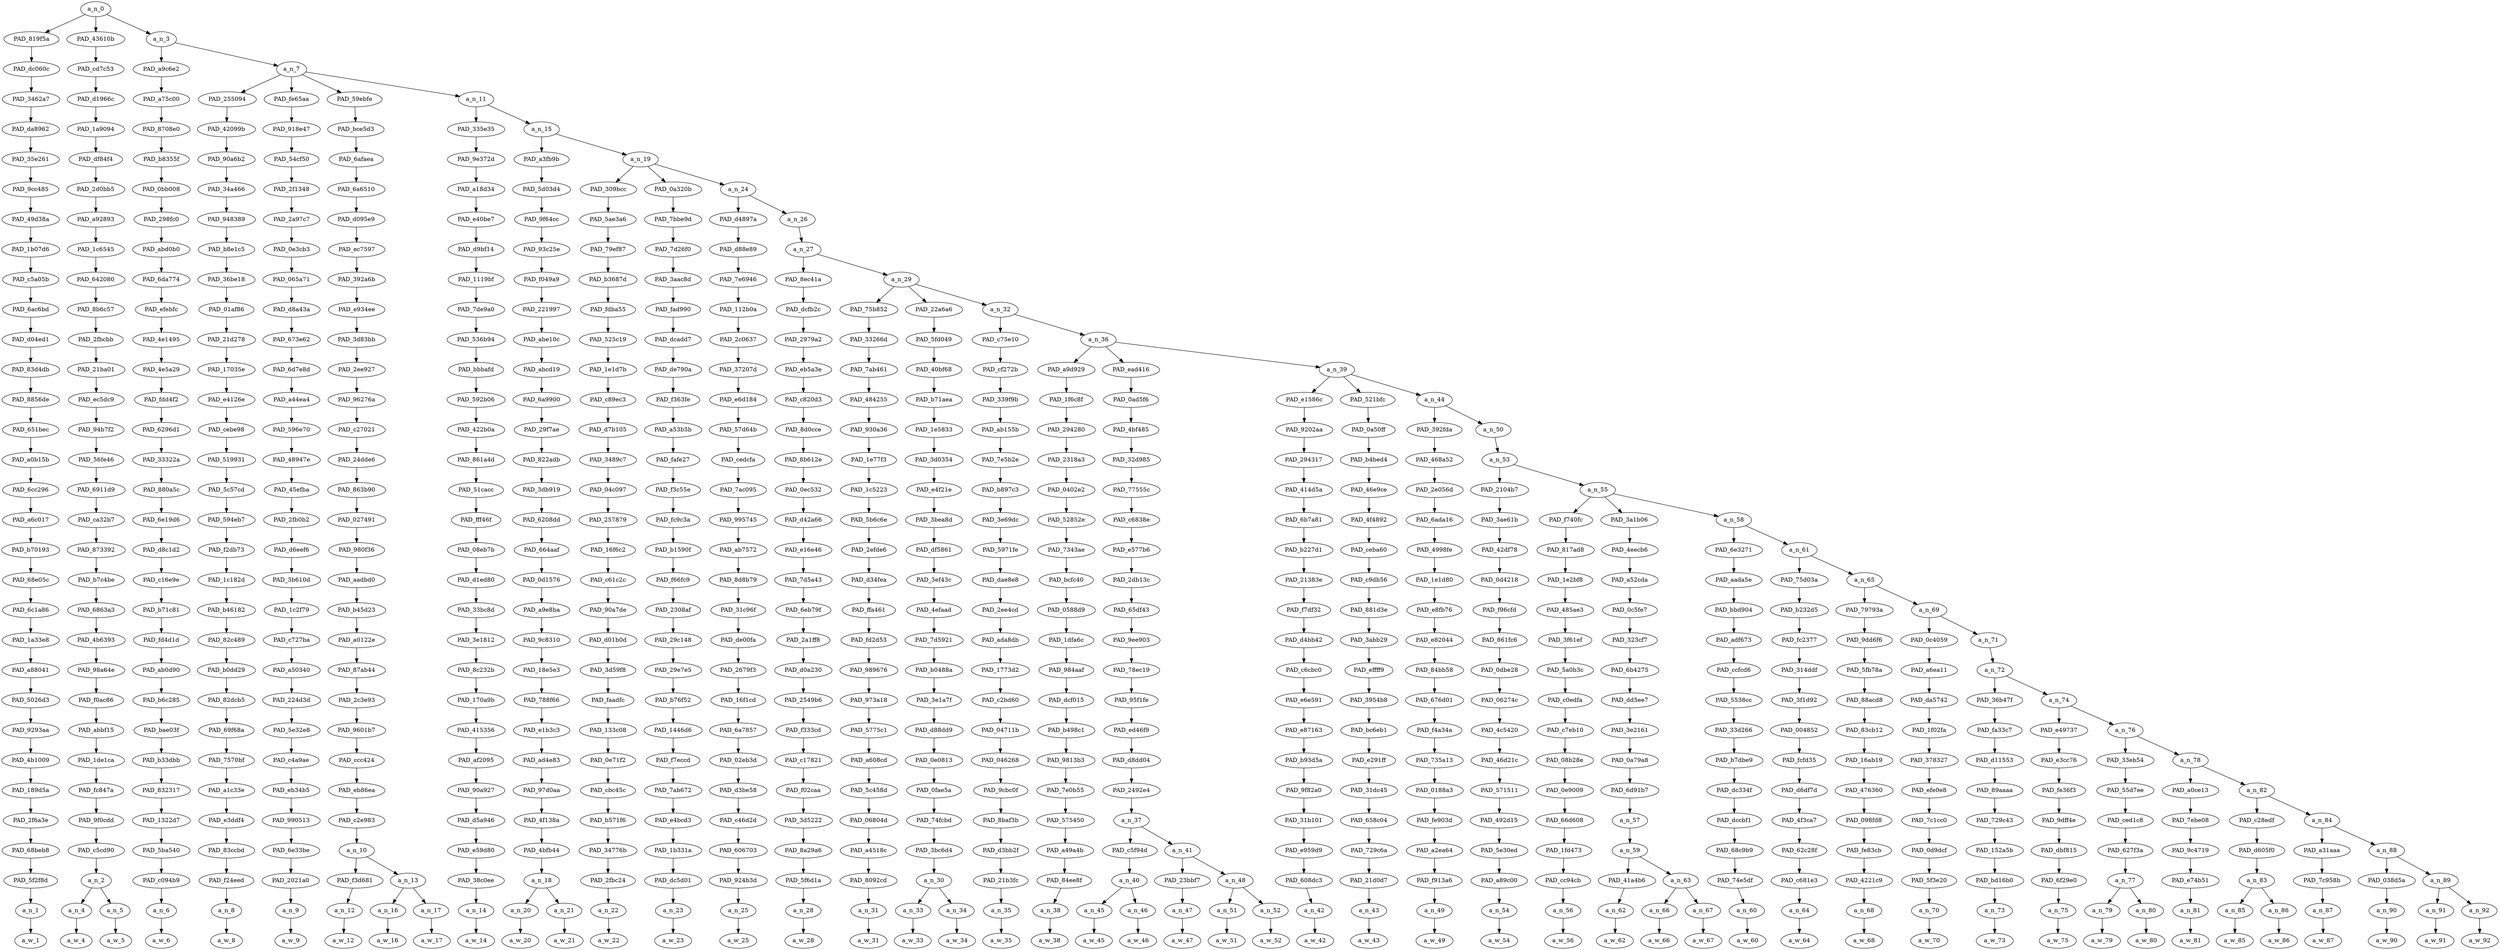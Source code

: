strict digraph "" {
	a_n_0	[div_dir=1,
		index=0,
		level=31,
		pos="2.0935601327971995,31!",
		text_span="[0, 1, 2, 3, 4, 5, 6, 7, 8, 9, 10, 11, 12, 13, 14, 15, 16, 17, 18, 19, 20, 21, 22, 23, 24, 25, 26, 27, 28, 29, 30, 31, 32, 33, 34, \
35, 36, 37, 38, 39, 40, 41, 42, 43, 44, 45, 46, 47, 48]",
		value=0.99999998];
	PAD_819f5a	[div_dir=1,
		index=0,
		level=30,
		pos="0.0,30!",
		text_span="[0]",
		value=0.03158302];
	a_n_0 -> PAD_819f5a;
	PAD_43610b	[div_dir=1,
		index=1,
		level=30,
		pos="1.5,30!",
		text_span="[1, 2]",
		value=0.07344821];
	a_n_0 -> PAD_43610b;
	a_n_3	[div_dir=1,
		index=2,
		level=30,
		pos="4.780680398391598,30!",
		text_span="[3, 4, 5, 6, 7, 8, 9, 10, 11, 12, 13, 14, 15, 16, 17, 18, 19, 20, 21, 22, 23, 24, 25, 26, 27, 28, 29, 30, 31, 32, 33, 34, 35, 36, \
37, 38, 39, 40, 41, 42, 43, 44, 45, 46, 47, 48]",
		value=0.89467435];
	a_n_0 -> a_n_3;
	PAD_dc060c	[div_dir=1,
		index=0,
		level=29,
		pos="0.0,29!",
		text_span="[0]",
		value=0.03158302];
	PAD_819f5a -> PAD_dc060c;
	PAD_3462a7	[div_dir=1,
		index=0,
		level=28,
		pos="0.0,28!",
		text_span="[0]",
		value=0.03158302];
	PAD_dc060c -> PAD_3462a7;
	PAD_da8962	[div_dir=1,
		index=0,
		level=27,
		pos="0.0,27!",
		text_span="[0]",
		value=0.03158302];
	PAD_3462a7 -> PAD_da8962;
	PAD_35e261	[div_dir=1,
		index=0,
		level=26,
		pos="0.0,26!",
		text_span="[0]",
		value=0.03158302];
	PAD_da8962 -> PAD_35e261;
	PAD_9cc485	[div_dir=1,
		index=0,
		level=25,
		pos="0.0,25!",
		text_span="[0]",
		value=0.03158302];
	PAD_35e261 -> PAD_9cc485;
	PAD_49d38a	[div_dir=1,
		index=0,
		level=24,
		pos="0.0,24!",
		text_span="[0]",
		value=0.03158302];
	PAD_9cc485 -> PAD_49d38a;
	PAD_1b07d6	[div_dir=1,
		index=0,
		level=23,
		pos="0.0,23!",
		text_span="[0]",
		value=0.03158302];
	PAD_49d38a -> PAD_1b07d6;
	PAD_c5a05b	[div_dir=1,
		index=0,
		level=22,
		pos="0.0,22!",
		text_span="[0]",
		value=0.03158302];
	PAD_1b07d6 -> PAD_c5a05b;
	PAD_6ac6bd	[div_dir=1,
		index=0,
		level=21,
		pos="0.0,21!",
		text_span="[0]",
		value=0.03158302];
	PAD_c5a05b -> PAD_6ac6bd;
	PAD_d04ed1	[div_dir=1,
		index=0,
		level=20,
		pos="0.0,20!",
		text_span="[0]",
		value=0.03158302];
	PAD_6ac6bd -> PAD_d04ed1;
	PAD_83d4db	[div_dir=1,
		index=0,
		level=19,
		pos="0.0,19!",
		text_span="[0]",
		value=0.03158302];
	PAD_d04ed1 -> PAD_83d4db;
	PAD_8856de	[div_dir=1,
		index=0,
		level=18,
		pos="0.0,18!",
		text_span="[0]",
		value=0.03158302];
	PAD_83d4db -> PAD_8856de;
	PAD_651bec	[div_dir=1,
		index=0,
		level=17,
		pos="0.0,17!",
		text_span="[0]",
		value=0.03158302];
	PAD_8856de -> PAD_651bec;
	PAD_a0b15b	[div_dir=1,
		index=0,
		level=16,
		pos="0.0,16!",
		text_span="[0]",
		value=0.03158302];
	PAD_651bec -> PAD_a0b15b;
	PAD_6cc296	[div_dir=1,
		index=0,
		level=15,
		pos="0.0,15!",
		text_span="[0]",
		value=0.03158302];
	PAD_a0b15b -> PAD_6cc296;
	PAD_a6c017	[div_dir=1,
		index=0,
		level=14,
		pos="0.0,14!",
		text_span="[0]",
		value=0.03158302];
	PAD_6cc296 -> PAD_a6c017;
	PAD_b70193	[div_dir=1,
		index=0,
		level=13,
		pos="0.0,13!",
		text_span="[0]",
		value=0.03158302];
	PAD_a6c017 -> PAD_b70193;
	PAD_68e05c	[div_dir=1,
		index=0,
		level=12,
		pos="0.0,12!",
		text_span="[0]",
		value=0.03158302];
	PAD_b70193 -> PAD_68e05c;
	PAD_6c1a86	[div_dir=1,
		index=0,
		level=11,
		pos="0.0,11!",
		text_span="[0]",
		value=0.03158302];
	PAD_68e05c -> PAD_6c1a86;
	PAD_1a33e8	[div_dir=1,
		index=0,
		level=10,
		pos="0.0,10!",
		text_span="[0]",
		value=0.03158302];
	PAD_6c1a86 -> PAD_1a33e8;
	PAD_a88041	[div_dir=1,
		index=0,
		level=9,
		pos="0.0,9!",
		text_span="[0]",
		value=0.03158302];
	PAD_1a33e8 -> PAD_a88041;
	PAD_5026d3	[div_dir=1,
		index=0,
		level=8,
		pos="0.0,8!",
		text_span="[0]",
		value=0.03158302];
	PAD_a88041 -> PAD_5026d3;
	PAD_9293aa	[div_dir=1,
		index=0,
		level=7,
		pos="0.0,7!",
		text_span="[0]",
		value=0.03158302];
	PAD_5026d3 -> PAD_9293aa;
	PAD_4b1009	[div_dir=1,
		index=0,
		level=6,
		pos="0.0,6!",
		text_span="[0]",
		value=0.03158302];
	PAD_9293aa -> PAD_4b1009;
	PAD_189d5a	[div_dir=1,
		index=0,
		level=5,
		pos="0.0,5!",
		text_span="[0]",
		value=0.03158302];
	PAD_4b1009 -> PAD_189d5a;
	PAD_2f6a3e	[div_dir=1,
		index=0,
		level=4,
		pos="0.0,4!",
		text_span="[0]",
		value=0.03158302];
	PAD_189d5a -> PAD_2f6a3e;
	PAD_68beb8	[div_dir=1,
		index=0,
		level=3,
		pos="0.0,3!",
		text_span="[0]",
		value=0.03158302];
	PAD_2f6a3e -> PAD_68beb8;
	PAD_5f2f8d	[div_dir=1,
		index=0,
		level=2,
		pos="0.0,2!",
		text_span="[0]",
		value=0.03158302];
	PAD_68beb8 -> PAD_5f2f8d;
	a_n_1	[div_dir=1,
		index=0,
		level=1,
		pos="0.0,1!",
		text_span="[0]",
		value=0.03158302];
	PAD_5f2f8d -> a_n_1;
	a_w_1	[div_dir=0,
		index=0,
		level=0,
		pos="0,0!",
		text_span="[0]",
		value=f];
	a_n_1 -> a_w_1;
	PAD_cd7c53	[div_dir=1,
		index=1,
		level=29,
		pos="1.5,29!",
		text_span="[1, 2]",
		value=0.07344821];
	PAD_43610b -> PAD_cd7c53;
	PAD_d1966c	[div_dir=1,
		index=1,
		level=28,
		pos="1.5,28!",
		text_span="[1, 2]",
		value=0.07344821];
	PAD_cd7c53 -> PAD_d1966c;
	PAD_1a9094	[div_dir=1,
		index=1,
		level=27,
		pos="1.5,27!",
		text_span="[1, 2]",
		value=0.07344821];
	PAD_d1966c -> PAD_1a9094;
	PAD_df84f4	[div_dir=1,
		index=1,
		level=26,
		pos="1.5,26!",
		text_span="[1, 2]",
		value=0.07344821];
	PAD_1a9094 -> PAD_df84f4;
	PAD_2d0bb5	[div_dir=1,
		index=1,
		level=25,
		pos="1.5,25!",
		text_span="[1, 2]",
		value=0.07344821];
	PAD_df84f4 -> PAD_2d0bb5;
	PAD_a92893	[div_dir=1,
		index=1,
		level=24,
		pos="1.5,24!",
		text_span="[1, 2]",
		value=0.07344821];
	PAD_2d0bb5 -> PAD_a92893;
	PAD_1c6545	[div_dir=1,
		index=1,
		level=23,
		pos="1.5,23!",
		text_span="[1, 2]",
		value=0.07344821];
	PAD_a92893 -> PAD_1c6545;
	PAD_642080	[div_dir=1,
		index=1,
		level=22,
		pos="1.5,22!",
		text_span="[1, 2]",
		value=0.07344821];
	PAD_1c6545 -> PAD_642080;
	PAD_8b6c57	[div_dir=1,
		index=1,
		level=21,
		pos="1.5,21!",
		text_span="[1, 2]",
		value=0.07344821];
	PAD_642080 -> PAD_8b6c57;
	PAD_2fbcbb	[div_dir=1,
		index=1,
		level=20,
		pos="1.5,20!",
		text_span="[1, 2]",
		value=0.07344821];
	PAD_8b6c57 -> PAD_2fbcbb;
	PAD_21ba01	[div_dir=1,
		index=1,
		level=19,
		pos="1.5,19!",
		text_span="[1, 2]",
		value=0.07344821];
	PAD_2fbcbb -> PAD_21ba01;
	PAD_ec5dc9	[div_dir=1,
		index=1,
		level=18,
		pos="1.5,18!",
		text_span="[1, 2]",
		value=0.07344821];
	PAD_21ba01 -> PAD_ec5dc9;
	PAD_94b7f2	[div_dir=1,
		index=1,
		level=17,
		pos="1.5,17!",
		text_span="[1, 2]",
		value=0.07344821];
	PAD_ec5dc9 -> PAD_94b7f2;
	PAD_56fe46	[div_dir=1,
		index=1,
		level=16,
		pos="1.5,16!",
		text_span="[1, 2]",
		value=0.07344821];
	PAD_94b7f2 -> PAD_56fe46;
	PAD_6911d9	[div_dir=1,
		index=1,
		level=15,
		pos="1.5,15!",
		text_span="[1, 2]",
		value=0.07344821];
	PAD_56fe46 -> PAD_6911d9;
	PAD_ca32b7	[div_dir=1,
		index=1,
		level=14,
		pos="1.5,14!",
		text_span="[1, 2]",
		value=0.07344821];
	PAD_6911d9 -> PAD_ca32b7;
	PAD_873392	[div_dir=1,
		index=1,
		level=13,
		pos="1.5,13!",
		text_span="[1, 2]",
		value=0.07344821];
	PAD_ca32b7 -> PAD_873392;
	PAD_b7c4be	[div_dir=1,
		index=1,
		level=12,
		pos="1.5,12!",
		text_span="[1, 2]",
		value=0.07344821];
	PAD_873392 -> PAD_b7c4be;
	PAD_6863a3	[div_dir=1,
		index=1,
		level=11,
		pos="1.5,11!",
		text_span="[1, 2]",
		value=0.07344821];
	PAD_b7c4be -> PAD_6863a3;
	PAD_4b6393	[div_dir=1,
		index=1,
		level=10,
		pos="1.5,10!",
		text_span="[1, 2]",
		value=0.07344821];
	PAD_6863a3 -> PAD_4b6393;
	PAD_98a64e	[div_dir=1,
		index=1,
		level=9,
		pos="1.5,9!",
		text_span="[1, 2]",
		value=0.07344821];
	PAD_4b6393 -> PAD_98a64e;
	PAD_f0ac86	[div_dir=1,
		index=1,
		level=8,
		pos="1.5,8!",
		text_span="[1, 2]",
		value=0.07344821];
	PAD_98a64e -> PAD_f0ac86;
	PAD_abbf15	[div_dir=1,
		index=1,
		level=7,
		pos="1.5,7!",
		text_span="[1, 2]",
		value=0.07344821];
	PAD_f0ac86 -> PAD_abbf15;
	PAD_1de1ca	[div_dir=1,
		index=1,
		level=6,
		pos="1.5,6!",
		text_span="[1, 2]",
		value=0.07344821];
	PAD_abbf15 -> PAD_1de1ca;
	PAD_fc847a	[div_dir=1,
		index=1,
		level=5,
		pos="1.5,5!",
		text_span="[1, 2]",
		value=0.07344821];
	PAD_1de1ca -> PAD_fc847a;
	PAD_9f0cdd	[div_dir=1,
		index=1,
		level=4,
		pos="1.5,4!",
		text_span="[1, 2]",
		value=0.07344821];
	PAD_fc847a -> PAD_9f0cdd;
	PAD_c5cd90	[div_dir=1,
		index=1,
		level=3,
		pos="1.5,3!",
		text_span="[1, 2]",
		value=0.07344821];
	PAD_9f0cdd -> PAD_c5cd90;
	a_n_2	[div_dir=1,
		index=1,
		level=2,
		pos="1.5,2!",
		text_span="[1, 2]",
		value=0.07344821];
	PAD_c5cd90 -> a_n_2;
	a_n_4	[div_dir=1,
		index=1,
		level=1,
		pos="1.0,1!",
		text_span="[1]",
		value=0.02082630];
	a_n_2 -> a_n_4;
	a_n_5	[div_dir=1,
		index=2,
		level=1,
		pos="2.0,1!",
		text_span="[2]",
		value=0.05258286];
	a_n_2 -> a_n_5;
	a_w_4	[div_dir=0,
		index=1,
		level=0,
		pos="1,0!",
		text_span="[1]",
		value=the];
	a_n_4 -> a_w_4;
	a_w_5	[div_dir=0,
		index=2,
		level=0,
		pos="2,0!",
		text_span="[2]",
		value=gop];
	a_n_5 -> a_w_5;
	PAD_a9c6e2	[div_dir=1,
		index=2,
		level=29,
		pos="3.0,29!",
		text_span="[3]",
		value=0.01464362];
	a_n_3 -> PAD_a9c6e2;
	a_n_7	[div_dir=1,
		index=3,
		level=29,
		pos="6.561360796783196,29!",
		text_span="[4, 5, 6, 7, 8, 9, 10, 11, 12, 13, 14, 15, 16, 17, 18, 19, 20, 21, 22, 23, 24, 25, 26, 27, 28, 29, 30, 31, 32, 33, 34, 35, 36, 37, \
38, 39, 40, 41, 42, 43, 44, 45, 46, 47, 48]",
		value=0.87978853];
	a_n_3 -> a_n_7;
	PAD_a75c00	[div_dir=1,
		index=2,
		level=28,
		pos="3.0,28!",
		text_span="[3]",
		value=0.01464362];
	PAD_a9c6e2 -> PAD_a75c00;
	PAD_8708e0	[div_dir=1,
		index=2,
		level=27,
		pos="3.0,27!",
		text_span="[3]",
		value=0.01464362];
	PAD_a75c00 -> PAD_8708e0;
	PAD_b8355f	[div_dir=1,
		index=2,
		level=26,
		pos="3.0,26!",
		text_span="[3]",
		value=0.01464362];
	PAD_8708e0 -> PAD_b8355f;
	PAD_0bb008	[div_dir=1,
		index=2,
		level=25,
		pos="3.0,25!",
		text_span="[3]",
		value=0.01464362];
	PAD_b8355f -> PAD_0bb008;
	PAD_298fc0	[div_dir=1,
		index=2,
		level=24,
		pos="3.0,24!",
		text_span="[3]",
		value=0.01464362];
	PAD_0bb008 -> PAD_298fc0;
	PAD_abd0b0	[div_dir=1,
		index=2,
		level=23,
		pos="3.0,23!",
		text_span="[3]",
		value=0.01464362];
	PAD_298fc0 -> PAD_abd0b0;
	PAD_6da774	[div_dir=1,
		index=2,
		level=22,
		pos="3.0,22!",
		text_span="[3]",
		value=0.01464362];
	PAD_abd0b0 -> PAD_6da774;
	PAD_efebfc	[div_dir=1,
		index=2,
		level=21,
		pos="3.0,21!",
		text_span="[3]",
		value=0.01464362];
	PAD_6da774 -> PAD_efebfc;
	PAD_4e1495	[div_dir=1,
		index=2,
		level=20,
		pos="3.0,20!",
		text_span="[3]",
		value=0.01464362];
	PAD_efebfc -> PAD_4e1495;
	PAD_4e5a29	[div_dir=1,
		index=2,
		level=19,
		pos="3.0,19!",
		text_span="[3]",
		value=0.01464362];
	PAD_4e1495 -> PAD_4e5a29;
	PAD_fdd4f2	[div_dir=1,
		index=2,
		level=18,
		pos="3.0,18!",
		text_span="[3]",
		value=0.01464362];
	PAD_4e5a29 -> PAD_fdd4f2;
	PAD_6296d1	[div_dir=1,
		index=2,
		level=17,
		pos="3.0,17!",
		text_span="[3]",
		value=0.01464362];
	PAD_fdd4f2 -> PAD_6296d1;
	PAD_33322a	[div_dir=1,
		index=2,
		level=16,
		pos="3.0,16!",
		text_span="[3]",
		value=0.01464362];
	PAD_6296d1 -> PAD_33322a;
	PAD_880a5c	[div_dir=1,
		index=2,
		level=15,
		pos="3.0,15!",
		text_span="[3]",
		value=0.01464362];
	PAD_33322a -> PAD_880a5c;
	PAD_6e19d6	[div_dir=1,
		index=2,
		level=14,
		pos="3.0,14!",
		text_span="[3]",
		value=0.01464362];
	PAD_880a5c -> PAD_6e19d6;
	PAD_d8c1d2	[div_dir=1,
		index=2,
		level=13,
		pos="3.0,13!",
		text_span="[3]",
		value=0.01464362];
	PAD_6e19d6 -> PAD_d8c1d2;
	PAD_c16e9e	[div_dir=1,
		index=2,
		level=12,
		pos="3.0,12!",
		text_span="[3]",
		value=0.01464362];
	PAD_d8c1d2 -> PAD_c16e9e;
	PAD_b71c81	[div_dir=1,
		index=2,
		level=11,
		pos="3.0,11!",
		text_span="[3]",
		value=0.01464362];
	PAD_c16e9e -> PAD_b71c81;
	PAD_fd4d1d	[div_dir=1,
		index=2,
		level=10,
		pos="3.0,10!",
		text_span="[3]",
		value=0.01464362];
	PAD_b71c81 -> PAD_fd4d1d;
	PAD_ab0d90	[div_dir=1,
		index=2,
		level=9,
		pos="3.0,9!",
		text_span="[3]",
		value=0.01464362];
	PAD_fd4d1d -> PAD_ab0d90;
	PAD_b6c285	[div_dir=1,
		index=2,
		level=8,
		pos="3.0,8!",
		text_span="[3]",
		value=0.01464362];
	PAD_ab0d90 -> PAD_b6c285;
	PAD_bae03f	[div_dir=1,
		index=2,
		level=7,
		pos="3.0,7!",
		text_span="[3]",
		value=0.01464362];
	PAD_b6c285 -> PAD_bae03f;
	PAD_b33dbb	[div_dir=1,
		index=2,
		level=6,
		pos="3.0,6!",
		text_span="[3]",
		value=0.01464362];
	PAD_bae03f -> PAD_b33dbb;
	PAD_832317	[div_dir=1,
		index=2,
		level=5,
		pos="3.0,5!",
		text_span="[3]",
		value=0.01464362];
	PAD_b33dbb -> PAD_832317;
	PAD_1322d7	[div_dir=1,
		index=2,
		level=4,
		pos="3.0,4!",
		text_span="[3]",
		value=0.01464362];
	PAD_832317 -> PAD_1322d7;
	PAD_5ba540	[div_dir=1,
		index=2,
		level=3,
		pos="3.0,3!",
		text_span="[3]",
		value=0.01464362];
	PAD_1322d7 -> PAD_5ba540;
	PAD_c094b9	[div_dir=1,
		index=2,
		level=2,
		pos="3.0,2!",
		text_span="[3]",
		value=0.01464362];
	PAD_5ba540 -> PAD_c094b9;
	a_n_6	[div_dir=1,
		index=3,
		level=1,
		pos="3.0,1!",
		text_span="[3]",
		value=0.01464362];
	PAD_c094b9 -> a_n_6;
	a_w_6	[div_dir=0,
		index=3,
		level=0,
		pos="3,0!",
		text_span="[3]",
		value=it];
	a_n_6 -> a_w_6;
	PAD_255094	[div_dir=1,
		index=3,
		level=28,
		pos="4.0,28!",
		text_span="[4]",
		value=0.02005932];
	a_n_7 -> PAD_255094;
	PAD_fe65aa	[div_dir=1,
		index=4,
		level=28,
		pos="5.0,28!",
		text_span="[5]",
		value=0.01215813];
	a_n_7 -> PAD_fe65aa;
	PAD_59ebfe	[div_dir=1,
		index=5,
		level=28,
		pos="6.75,28!",
		text_span="[6, 7, 8]",
		value=0.06568279];
	a_n_7 -> PAD_59ebfe;
	a_n_11	[div_dir=1,
		index=6,
		level=28,
		pos="10.495443187132784,28!",
		text_span="[9, 10, 11, 12, 13, 14, 15, 16, 17, 18, 19, 20, 21, 22, 23, 24, 25, 26, 27, 28, 29, 30, 31, 32, 33, 34, 35, 36, 37, 38, 39, 40, \
41, 42, 43, 44, 45, 46, 47, 48]",
		value=0.78166230];
	a_n_7 -> a_n_11;
	PAD_42099b	[div_dir=1,
		index=3,
		level=27,
		pos="4.0,27!",
		text_span="[4]",
		value=0.02005932];
	PAD_255094 -> PAD_42099b;
	PAD_90a6b2	[div_dir=1,
		index=3,
		level=26,
		pos="4.0,26!",
		text_span="[4]",
		value=0.02005932];
	PAD_42099b -> PAD_90a6b2;
	PAD_34a466	[div_dir=1,
		index=3,
		level=25,
		pos="4.0,25!",
		text_span="[4]",
		value=0.02005932];
	PAD_90a6b2 -> PAD_34a466;
	PAD_948389	[div_dir=1,
		index=3,
		level=24,
		pos="4.0,24!",
		text_span="[4]",
		value=0.02005932];
	PAD_34a466 -> PAD_948389;
	PAD_b8e1c5	[div_dir=1,
		index=3,
		level=23,
		pos="4.0,23!",
		text_span="[4]",
		value=0.02005932];
	PAD_948389 -> PAD_b8e1c5;
	PAD_36be18	[div_dir=1,
		index=3,
		level=22,
		pos="4.0,22!",
		text_span="[4]",
		value=0.02005932];
	PAD_b8e1c5 -> PAD_36be18;
	PAD_01af86	[div_dir=1,
		index=3,
		level=21,
		pos="4.0,21!",
		text_span="[4]",
		value=0.02005932];
	PAD_36be18 -> PAD_01af86;
	PAD_21d278	[div_dir=1,
		index=3,
		level=20,
		pos="4.0,20!",
		text_span="[4]",
		value=0.02005932];
	PAD_01af86 -> PAD_21d278;
	PAD_17035e	[div_dir=1,
		index=3,
		level=19,
		pos="4.0,19!",
		text_span="[4]",
		value=0.02005932];
	PAD_21d278 -> PAD_17035e;
	PAD_e4126e	[div_dir=1,
		index=3,
		level=18,
		pos="4.0,18!",
		text_span="[4]",
		value=0.02005932];
	PAD_17035e -> PAD_e4126e;
	PAD_cebe98	[div_dir=1,
		index=3,
		level=17,
		pos="4.0,17!",
		text_span="[4]",
		value=0.02005932];
	PAD_e4126e -> PAD_cebe98;
	PAD_519931	[div_dir=1,
		index=3,
		level=16,
		pos="4.0,16!",
		text_span="[4]",
		value=0.02005932];
	PAD_cebe98 -> PAD_519931;
	PAD_5c57cd	[div_dir=1,
		index=3,
		level=15,
		pos="4.0,15!",
		text_span="[4]",
		value=0.02005932];
	PAD_519931 -> PAD_5c57cd;
	PAD_594eb7	[div_dir=1,
		index=3,
		level=14,
		pos="4.0,14!",
		text_span="[4]",
		value=0.02005932];
	PAD_5c57cd -> PAD_594eb7;
	PAD_f2db73	[div_dir=1,
		index=3,
		level=13,
		pos="4.0,13!",
		text_span="[4]",
		value=0.02005932];
	PAD_594eb7 -> PAD_f2db73;
	PAD_1c182d	[div_dir=1,
		index=3,
		level=12,
		pos="4.0,12!",
		text_span="[4]",
		value=0.02005932];
	PAD_f2db73 -> PAD_1c182d;
	PAD_b46182	[div_dir=1,
		index=3,
		level=11,
		pos="4.0,11!",
		text_span="[4]",
		value=0.02005932];
	PAD_1c182d -> PAD_b46182;
	PAD_82c489	[div_dir=1,
		index=3,
		level=10,
		pos="4.0,10!",
		text_span="[4]",
		value=0.02005932];
	PAD_b46182 -> PAD_82c489;
	PAD_b0dd29	[div_dir=1,
		index=3,
		level=9,
		pos="4.0,9!",
		text_span="[4]",
		value=0.02005932];
	PAD_82c489 -> PAD_b0dd29;
	PAD_82dcb5	[div_dir=1,
		index=3,
		level=8,
		pos="4.0,8!",
		text_span="[4]",
		value=0.02005932];
	PAD_b0dd29 -> PAD_82dcb5;
	PAD_69f68a	[div_dir=1,
		index=3,
		level=7,
		pos="4.0,7!",
		text_span="[4]",
		value=0.02005932];
	PAD_82dcb5 -> PAD_69f68a;
	PAD_7570bf	[div_dir=1,
		index=3,
		level=6,
		pos="4.0,6!",
		text_span="[4]",
		value=0.02005932];
	PAD_69f68a -> PAD_7570bf;
	PAD_a1c33e	[div_dir=1,
		index=3,
		level=5,
		pos="4.0,5!",
		text_span="[4]",
		value=0.02005932];
	PAD_7570bf -> PAD_a1c33e;
	PAD_e3ddf4	[div_dir=1,
		index=3,
		level=4,
		pos="4.0,4!",
		text_span="[4]",
		value=0.02005932];
	PAD_a1c33e -> PAD_e3ddf4;
	PAD_83ccbd	[div_dir=1,
		index=3,
		level=3,
		pos="4.0,3!",
		text_span="[4]",
		value=0.02005932];
	PAD_e3ddf4 -> PAD_83ccbd;
	PAD_f24eed	[div_dir=1,
		index=3,
		level=2,
		pos="4.0,2!",
		text_span="[4]",
		value=0.02005932];
	PAD_83ccbd -> PAD_f24eed;
	a_n_8	[div_dir=1,
		index=4,
		level=1,
		pos="4.0,1!",
		text_span="[4]",
		value=0.02005932];
	PAD_f24eed -> a_n_8;
	a_w_8	[div_dir=0,
		index=4,
		level=0,
		pos="4,0!",
		text_span="[4]",
		value=drowning];
	a_n_8 -> a_w_8;
	PAD_918e47	[div_dir=1,
		index=4,
		level=27,
		pos="5.0,27!",
		text_span="[5]",
		value=0.01215813];
	PAD_fe65aa -> PAD_918e47;
	PAD_54cf50	[div_dir=1,
		index=4,
		level=26,
		pos="5.0,26!",
		text_span="[5]",
		value=0.01215813];
	PAD_918e47 -> PAD_54cf50;
	PAD_2f1348	[div_dir=1,
		index=4,
		level=25,
		pos="5.0,25!",
		text_span="[5]",
		value=0.01215813];
	PAD_54cf50 -> PAD_2f1348;
	PAD_2a97c7	[div_dir=1,
		index=4,
		level=24,
		pos="5.0,24!",
		text_span="[5]",
		value=0.01215813];
	PAD_2f1348 -> PAD_2a97c7;
	PAD_0e3cb3	[div_dir=1,
		index=4,
		level=23,
		pos="5.0,23!",
		text_span="[5]",
		value=0.01215813];
	PAD_2a97c7 -> PAD_0e3cb3;
	PAD_065a71	[div_dir=1,
		index=4,
		level=22,
		pos="5.0,22!",
		text_span="[5]",
		value=0.01215813];
	PAD_0e3cb3 -> PAD_065a71;
	PAD_d8a43a	[div_dir=1,
		index=4,
		level=21,
		pos="5.0,21!",
		text_span="[5]",
		value=0.01215813];
	PAD_065a71 -> PAD_d8a43a;
	PAD_673e62	[div_dir=1,
		index=4,
		level=20,
		pos="5.0,20!",
		text_span="[5]",
		value=0.01215813];
	PAD_d8a43a -> PAD_673e62;
	PAD_6d7e8d	[div_dir=1,
		index=4,
		level=19,
		pos="5.0,19!",
		text_span="[5]",
		value=0.01215813];
	PAD_673e62 -> PAD_6d7e8d;
	PAD_a44ea4	[div_dir=1,
		index=4,
		level=18,
		pos="5.0,18!",
		text_span="[5]",
		value=0.01215813];
	PAD_6d7e8d -> PAD_a44ea4;
	PAD_596e70	[div_dir=1,
		index=4,
		level=17,
		pos="5.0,17!",
		text_span="[5]",
		value=0.01215813];
	PAD_a44ea4 -> PAD_596e70;
	PAD_48947e	[div_dir=1,
		index=4,
		level=16,
		pos="5.0,16!",
		text_span="[5]",
		value=0.01215813];
	PAD_596e70 -> PAD_48947e;
	PAD_45efba	[div_dir=1,
		index=4,
		level=15,
		pos="5.0,15!",
		text_span="[5]",
		value=0.01215813];
	PAD_48947e -> PAD_45efba;
	PAD_2fb0b2	[div_dir=1,
		index=4,
		level=14,
		pos="5.0,14!",
		text_span="[5]",
		value=0.01215813];
	PAD_45efba -> PAD_2fb0b2;
	PAD_d6eef6	[div_dir=1,
		index=4,
		level=13,
		pos="5.0,13!",
		text_span="[5]",
		value=0.01215813];
	PAD_2fb0b2 -> PAD_d6eef6;
	PAD_3b610d	[div_dir=1,
		index=4,
		level=12,
		pos="5.0,12!",
		text_span="[5]",
		value=0.01215813];
	PAD_d6eef6 -> PAD_3b610d;
	PAD_1c2f79	[div_dir=1,
		index=4,
		level=11,
		pos="5.0,11!",
		text_span="[5]",
		value=0.01215813];
	PAD_3b610d -> PAD_1c2f79;
	PAD_c727ba	[div_dir=1,
		index=4,
		level=10,
		pos="5.0,10!",
		text_span="[5]",
		value=0.01215813];
	PAD_1c2f79 -> PAD_c727ba;
	PAD_a50340	[div_dir=1,
		index=4,
		level=9,
		pos="5.0,9!",
		text_span="[5]",
		value=0.01215813];
	PAD_c727ba -> PAD_a50340;
	PAD_224d3d	[div_dir=1,
		index=4,
		level=8,
		pos="5.0,8!",
		text_span="[5]",
		value=0.01215813];
	PAD_a50340 -> PAD_224d3d;
	PAD_5e32e8	[div_dir=1,
		index=4,
		level=7,
		pos="5.0,7!",
		text_span="[5]",
		value=0.01215813];
	PAD_224d3d -> PAD_5e32e8;
	PAD_c4a9ae	[div_dir=1,
		index=4,
		level=6,
		pos="5.0,6!",
		text_span="[5]",
		value=0.01215813];
	PAD_5e32e8 -> PAD_c4a9ae;
	PAD_eb34b5	[div_dir=1,
		index=4,
		level=5,
		pos="5.0,5!",
		text_span="[5]",
		value=0.01215813];
	PAD_c4a9ae -> PAD_eb34b5;
	PAD_990513	[div_dir=1,
		index=4,
		level=4,
		pos="5.0,4!",
		text_span="[5]",
		value=0.01215813];
	PAD_eb34b5 -> PAD_990513;
	PAD_6e33be	[div_dir=1,
		index=4,
		level=3,
		pos="5.0,3!",
		text_span="[5]",
		value=0.01215813];
	PAD_990513 -> PAD_6e33be;
	PAD_2021a0	[div_dir=1,
		index=4,
		level=2,
		pos="5.0,2!",
		text_span="[5]",
		value=0.01215813];
	PAD_6e33be -> PAD_2021a0;
	a_n_9	[div_dir=1,
		index=5,
		level=1,
		pos="5.0,1!",
		text_span="[5]",
		value=0.01215813];
	PAD_2021a0 -> a_n_9;
	a_w_9	[div_dir=0,
		index=5,
		level=0,
		pos="5,0!",
		text_span="[5]",
		value=itself];
	a_n_9 -> a_w_9;
	PAD_bce5d3	[div_dir=1,
		index=5,
		level=27,
		pos="6.75,27!",
		text_span="[6, 7, 8]",
		value=0.06568279];
	PAD_59ebfe -> PAD_bce5d3;
	PAD_6afaea	[div_dir=1,
		index=5,
		level=26,
		pos="6.75,26!",
		text_span="[6, 7, 8]",
		value=0.06568279];
	PAD_bce5d3 -> PAD_6afaea;
	PAD_6a6510	[div_dir=1,
		index=5,
		level=25,
		pos="6.75,25!",
		text_span="[6, 7, 8]",
		value=0.06568279];
	PAD_6afaea -> PAD_6a6510;
	PAD_d095e9	[div_dir=1,
		index=5,
		level=24,
		pos="6.75,24!",
		text_span="[6, 7, 8]",
		value=0.06568279];
	PAD_6a6510 -> PAD_d095e9;
	PAD_ec7597	[div_dir=1,
		index=5,
		level=23,
		pos="6.75,23!",
		text_span="[6, 7, 8]",
		value=0.06568279];
	PAD_d095e9 -> PAD_ec7597;
	PAD_392a6b	[div_dir=1,
		index=5,
		level=22,
		pos="6.75,22!",
		text_span="[6, 7, 8]",
		value=0.06568279];
	PAD_ec7597 -> PAD_392a6b;
	PAD_e934ee	[div_dir=1,
		index=5,
		level=21,
		pos="6.75,21!",
		text_span="[6, 7, 8]",
		value=0.06568279];
	PAD_392a6b -> PAD_e934ee;
	PAD_3d83bb	[div_dir=1,
		index=5,
		level=20,
		pos="6.75,20!",
		text_span="[6, 7, 8]",
		value=0.06568279];
	PAD_e934ee -> PAD_3d83bb;
	PAD_2ee927	[div_dir=1,
		index=5,
		level=19,
		pos="6.75,19!",
		text_span="[6, 7, 8]",
		value=0.06568279];
	PAD_3d83bb -> PAD_2ee927;
	PAD_96276a	[div_dir=1,
		index=5,
		level=18,
		pos="6.75,18!",
		text_span="[6, 7, 8]",
		value=0.06568279];
	PAD_2ee927 -> PAD_96276a;
	PAD_c27021	[div_dir=1,
		index=5,
		level=17,
		pos="6.75,17!",
		text_span="[6, 7, 8]",
		value=0.06568279];
	PAD_96276a -> PAD_c27021;
	PAD_24dde6	[div_dir=1,
		index=5,
		level=16,
		pos="6.75,16!",
		text_span="[6, 7, 8]",
		value=0.06568279];
	PAD_c27021 -> PAD_24dde6;
	PAD_863b90	[div_dir=1,
		index=5,
		level=15,
		pos="6.75,15!",
		text_span="[6, 7, 8]",
		value=0.06568279];
	PAD_24dde6 -> PAD_863b90;
	PAD_027491	[div_dir=1,
		index=5,
		level=14,
		pos="6.75,14!",
		text_span="[6, 7, 8]",
		value=0.06568279];
	PAD_863b90 -> PAD_027491;
	PAD_980f36	[div_dir=1,
		index=5,
		level=13,
		pos="6.75,13!",
		text_span="[6, 7, 8]",
		value=0.06568279];
	PAD_027491 -> PAD_980f36;
	PAD_aadbd0	[div_dir=1,
		index=5,
		level=12,
		pos="6.75,12!",
		text_span="[6, 7, 8]",
		value=0.06568279];
	PAD_980f36 -> PAD_aadbd0;
	PAD_b45d23	[div_dir=1,
		index=5,
		level=11,
		pos="6.75,11!",
		text_span="[6, 7, 8]",
		value=0.06568279];
	PAD_aadbd0 -> PAD_b45d23;
	PAD_a0122e	[div_dir=1,
		index=5,
		level=10,
		pos="6.75,10!",
		text_span="[6, 7, 8]",
		value=0.06568279];
	PAD_b45d23 -> PAD_a0122e;
	PAD_87ab44	[div_dir=1,
		index=5,
		level=9,
		pos="6.75,9!",
		text_span="[6, 7, 8]",
		value=0.06568279];
	PAD_a0122e -> PAD_87ab44;
	PAD_2c3e93	[div_dir=1,
		index=5,
		level=8,
		pos="6.75,8!",
		text_span="[6, 7, 8]",
		value=0.06568279];
	PAD_87ab44 -> PAD_2c3e93;
	PAD_9601b7	[div_dir=1,
		index=5,
		level=7,
		pos="6.75,7!",
		text_span="[6, 7, 8]",
		value=0.06568279];
	PAD_2c3e93 -> PAD_9601b7;
	PAD_ccc424	[div_dir=1,
		index=5,
		level=6,
		pos="6.75,6!",
		text_span="[6, 7, 8]",
		value=0.06568279];
	PAD_9601b7 -> PAD_ccc424;
	PAD_eb86ea	[div_dir=1,
		index=5,
		level=5,
		pos="6.75,5!",
		text_span="[6, 7, 8]",
		value=0.06568279];
	PAD_ccc424 -> PAD_eb86ea;
	PAD_c2e983	[div_dir=1,
		index=5,
		level=4,
		pos="6.75,4!",
		text_span="[6, 7, 8]",
		value=0.06568279];
	PAD_eb86ea -> PAD_c2e983;
	a_n_10	[div_dir=1,
		index=5,
		level=3,
		pos="6.75,3!",
		text_span="[6, 7, 8]",
		value=0.06568279];
	PAD_c2e983 -> a_n_10;
	PAD_f3d681	[div_dir=1,
		index=5,
		level=2,
		pos="6.0,2!",
		text_span="[6]",
		value=0.00911996];
	a_n_10 -> PAD_f3d681;
	a_n_13	[div_dir=1,
		index=6,
		level=2,
		pos="7.5,2!",
		text_span="[7, 8]",
		value=0.05640193];
	a_n_10 -> a_n_13;
	a_n_12	[div_dir=1,
		index=6,
		level=1,
		pos="6.0,1!",
		text_span="[6]",
		value=0.00911996];
	PAD_f3d681 -> a_n_12;
	a_w_12	[div_dir=0,
		index=6,
		level=0,
		pos="6,0!",
		text_span="[6]",
		value=in];
	a_n_12 -> a_w_12;
	a_n_16	[div_dir=1,
		index=7,
		level=1,
		pos="7.0,1!",
		text_span="[7]",
		value=0.01220346];
	a_n_13 -> a_n_16;
	a_n_17	[div_dir=1,
		index=8,
		level=1,
		pos="8.0,1!",
		text_span="[8]",
		value=0.04402202];
	a_n_13 -> a_n_17;
	a_w_16	[div_dir=0,
		index=7,
		level=0,
		pos="7,0!",
		text_span="[7]",
		value=the1];
	a_n_16 -> a_w_16;
	a_w_17	[div_dir=0,
		index=8,
		level=0,
		pos="8,0!",
		text_span="[8]",
		value=bathtub];
	a_n_17 -> a_w_17;
	PAD_335e35	[div_dir=1,
		index=6,
		level=27,
		pos="9.0,27!",
		text_span="[9]",
		value=0.01368773];
	a_n_11 -> PAD_335e35;
	a_n_15	[div_dir=1,
		index=7,
		level=27,
		pos="11.990886374265568,27!",
		text_span="[10, 11, 12, 13, 14, 15, 16, 17, 18, 19, 20, 21, 22, 23, 24, 25, 26, 27, 28, 29, 30, 31, 32, 33, 34, 35, 36, 37, 38, 39, 40, 41, \
42, 43, 44, 45, 46, 47, 48]",
		value=0.76780293];
	a_n_11 -> a_n_15;
	PAD_9e372d	[div_dir=1,
		index=6,
		level=26,
		pos="9.0,26!",
		text_span="[9]",
		value=0.01368773];
	PAD_335e35 -> PAD_9e372d;
	PAD_a18d34	[div_dir=1,
		index=6,
		level=25,
		pos="9.0,25!",
		text_span="[9]",
		value=0.01368773];
	PAD_9e372d -> PAD_a18d34;
	PAD_e40be7	[div_dir=1,
		index=6,
		level=24,
		pos="9.0,24!",
		text_span="[9]",
		value=0.01368773];
	PAD_a18d34 -> PAD_e40be7;
	PAD_d9bf14	[div_dir=1,
		index=6,
		level=23,
		pos="9.0,23!",
		text_span="[9]",
		value=0.01368773];
	PAD_e40be7 -> PAD_d9bf14;
	PAD_1119bf	[div_dir=1,
		index=6,
		level=22,
		pos="9.0,22!",
		text_span="[9]",
		value=0.01368773];
	PAD_d9bf14 -> PAD_1119bf;
	PAD_7de9a0	[div_dir=1,
		index=6,
		level=21,
		pos="9.0,21!",
		text_span="[9]",
		value=0.01368773];
	PAD_1119bf -> PAD_7de9a0;
	PAD_536b94	[div_dir=1,
		index=6,
		level=20,
		pos="9.0,20!",
		text_span="[9]",
		value=0.01368773];
	PAD_7de9a0 -> PAD_536b94;
	PAD_bbbafd	[div_dir=1,
		index=6,
		level=19,
		pos="9.0,19!",
		text_span="[9]",
		value=0.01368773];
	PAD_536b94 -> PAD_bbbafd;
	PAD_592b06	[div_dir=1,
		index=6,
		level=18,
		pos="9.0,18!",
		text_span="[9]",
		value=0.01368773];
	PAD_bbbafd -> PAD_592b06;
	PAD_422b0a	[div_dir=1,
		index=6,
		level=17,
		pos="9.0,17!",
		text_span="[9]",
		value=0.01368773];
	PAD_592b06 -> PAD_422b0a;
	PAD_861a4d	[div_dir=1,
		index=6,
		level=16,
		pos="9.0,16!",
		text_span="[9]",
		value=0.01368773];
	PAD_422b0a -> PAD_861a4d;
	PAD_51cacc	[div_dir=1,
		index=6,
		level=15,
		pos="9.0,15!",
		text_span="[9]",
		value=0.01368773];
	PAD_861a4d -> PAD_51cacc;
	PAD_fff46f	[div_dir=1,
		index=6,
		level=14,
		pos="9.0,14!",
		text_span="[9]",
		value=0.01368773];
	PAD_51cacc -> PAD_fff46f;
	PAD_08eb7b	[div_dir=1,
		index=6,
		level=13,
		pos="9.0,13!",
		text_span="[9]",
		value=0.01368773];
	PAD_fff46f -> PAD_08eb7b;
	PAD_d1ed80	[div_dir=1,
		index=6,
		level=12,
		pos="9.0,12!",
		text_span="[9]",
		value=0.01368773];
	PAD_08eb7b -> PAD_d1ed80;
	PAD_33bc8d	[div_dir=1,
		index=6,
		level=11,
		pos="9.0,11!",
		text_span="[9]",
		value=0.01368773];
	PAD_d1ed80 -> PAD_33bc8d;
	PAD_3e1812	[div_dir=1,
		index=6,
		level=10,
		pos="9.0,10!",
		text_span="[9]",
		value=0.01368773];
	PAD_33bc8d -> PAD_3e1812;
	PAD_8c232b	[div_dir=1,
		index=6,
		level=9,
		pos="9.0,9!",
		text_span="[9]",
		value=0.01368773];
	PAD_3e1812 -> PAD_8c232b;
	PAD_170a9b	[div_dir=1,
		index=6,
		level=8,
		pos="9.0,8!",
		text_span="[9]",
		value=0.01368773];
	PAD_8c232b -> PAD_170a9b;
	PAD_415356	[div_dir=1,
		index=6,
		level=7,
		pos="9.0,7!",
		text_span="[9]",
		value=0.01368773];
	PAD_170a9b -> PAD_415356;
	PAD_af2095	[div_dir=1,
		index=6,
		level=6,
		pos="9.0,6!",
		text_span="[9]",
		value=0.01368773];
	PAD_415356 -> PAD_af2095;
	PAD_90a927	[div_dir=1,
		index=6,
		level=5,
		pos="9.0,5!",
		text_span="[9]",
		value=0.01368773];
	PAD_af2095 -> PAD_90a927;
	PAD_d5a946	[div_dir=1,
		index=6,
		level=4,
		pos="9.0,4!",
		text_span="[9]",
		value=0.01368773];
	PAD_90a927 -> PAD_d5a946;
	PAD_e59d80	[div_dir=1,
		index=6,
		level=3,
		pos="9.0,3!",
		text_span="[9]",
		value=0.01368773];
	PAD_d5a946 -> PAD_e59d80;
	PAD_38c0ee	[div_dir=1,
		index=7,
		level=2,
		pos="9.0,2!",
		text_span="[9]",
		value=0.01368773];
	PAD_e59d80 -> PAD_38c0ee;
	a_n_14	[div_dir=1,
		index=9,
		level=1,
		pos="9.0,1!",
		text_span="[9]",
		value=0.01368773];
	PAD_38c0ee -> a_n_14;
	a_w_14	[div_dir=0,
		index=9,
		level=0,
		pos="9,0!",
		text_span="[9]",
		value=unless];
	a_n_14 -> a_w_14;
	PAD_a3fb9b	[div_dir=1,
		index=7,
		level=26,
		pos="10.5,26!",
		text_span="[10, 11]",
		value=0.02355427];
	a_n_15 -> PAD_a3fb9b;
	a_n_19	[div_dir=1,
		index=8,
		level=26,
		pos="13.481772748531137,26!",
		text_span="[12, 13, 14, 15, 16, 17, 18, 19, 20, 21, 22, 23, 24, 25, 26, 27, 28, 29, 30, 31, 32, 33, 34, 35, 36, 37, 38, 39, 40, 41, 42, 43, \
44, 45, 46, 47, 48]",
		value=0.74407609];
	a_n_15 -> a_n_19;
	PAD_5d03d4	[div_dir=1,
		index=7,
		level=25,
		pos="10.5,25!",
		text_span="[10, 11]",
		value=0.02355427];
	PAD_a3fb9b -> PAD_5d03d4;
	PAD_9f64cc	[div_dir=1,
		index=7,
		level=24,
		pos="10.5,24!",
		text_span="[10, 11]",
		value=0.02355427];
	PAD_5d03d4 -> PAD_9f64cc;
	PAD_93c25e	[div_dir=1,
		index=7,
		level=23,
		pos="10.5,23!",
		text_span="[10, 11]",
		value=0.02355427];
	PAD_9f64cc -> PAD_93c25e;
	PAD_f049a9	[div_dir=1,
		index=7,
		level=22,
		pos="10.5,22!",
		text_span="[10, 11]",
		value=0.02355427];
	PAD_93c25e -> PAD_f049a9;
	PAD_221997	[div_dir=1,
		index=7,
		level=21,
		pos="10.5,21!",
		text_span="[10, 11]",
		value=0.02355427];
	PAD_f049a9 -> PAD_221997;
	PAD_abe10c	[div_dir=1,
		index=7,
		level=20,
		pos="10.5,20!",
		text_span="[10, 11]",
		value=0.02355427];
	PAD_221997 -> PAD_abe10c;
	PAD_abcd19	[div_dir=1,
		index=7,
		level=19,
		pos="10.5,19!",
		text_span="[10, 11]",
		value=0.02355427];
	PAD_abe10c -> PAD_abcd19;
	PAD_6a9900	[div_dir=1,
		index=7,
		level=18,
		pos="10.5,18!",
		text_span="[10, 11]",
		value=0.02355427];
	PAD_abcd19 -> PAD_6a9900;
	PAD_29f7ae	[div_dir=1,
		index=7,
		level=17,
		pos="10.5,17!",
		text_span="[10, 11]",
		value=0.02355427];
	PAD_6a9900 -> PAD_29f7ae;
	PAD_822adb	[div_dir=1,
		index=7,
		level=16,
		pos="10.5,16!",
		text_span="[10, 11]",
		value=0.02355427];
	PAD_29f7ae -> PAD_822adb;
	PAD_3db919	[div_dir=1,
		index=7,
		level=15,
		pos="10.5,15!",
		text_span="[10, 11]",
		value=0.02355427];
	PAD_822adb -> PAD_3db919;
	PAD_6208dd	[div_dir=1,
		index=7,
		level=14,
		pos="10.5,14!",
		text_span="[10, 11]",
		value=0.02355427];
	PAD_3db919 -> PAD_6208dd;
	PAD_664aaf	[div_dir=1,
		index=7,
		level=13,
		pos="10.5,13!",
		text_span="[10, 11]",
		value=0.02355427];
	PAD_6208dd -> PAD_664aaf;
	PAD_0d1576	[div_dir=1,
		index=7,
		level=12,
		pos="10.5,12!",
		text_span="[10, 11]",
		value=0.02355427];
	PAD_664aaf -> PAD_0d1576;
	PAD_a9e8ba	[div_dir=1,
		index=7,
		level=11,
		pos="10.5,11!",
		text_span="[10, 11]",
		value=0.02355427];
	PAD_0d1576 -> PAD_a9e8ba;
	PAD_9c8310	[div_dir=1,
		index=7,
		level=10,
		pos="10.5,10!",
		text_span="[10, 11]",
		value=0.02355427];
	PAD_a9e8ba -> PAD_9c8310;
	PAD_18e5e3	[div_dir=1,
		index=7,
		level=9,
		pos="10.5,9!",
		text_span="[10, 11]",
		value=0.02355427];
	PAD_9c8310 -> PAD_18e5e3;
	PAD_788f66	[div_dir=1,
		index=7,
		level=8,
		pos="10.5,8!",
		text_span="[10, 11]",
		value=0.02355427];
	PAD_18e5e3 -> PAD_788f66;
	PAD_e1b3c3	[div_dir=1,
		index=7,
		level=7,
		pos="10.5,7!",
		text_span="[10, 11]",
		value=0.02355427];
	PAD_788f66 -> PAD_e1b3c3;
	PAD_ad4e83	[div_dir=1,
		index=7,
		level=6,
		pos="10.5,6!",
		text_span="[10, 11]",
		value=0.02355427];
	PAD_e1b3c3 -> PAD_ad4e83;
	PAD_97d0aa	[div_dir=1,
		index=7,
		level=5,
		pos="10.5,5!",
		text_span="[10, 11]",
		value=0.02355427];
	PAD_ad4e83 -> PAD_97d0aa;
	PAD_4f138a	[div_dir=1,
		index=7,
		level=4,
		pos="10.5,4!",
		text_span="[10, 11]",
		value=0.02355427];
	PAD_97d0aa -> PAD_4f138a;
	PAD_4bfb44	[div_dir=1,
		index=7,
		level=3,
		pos="10.5,3!",
		text_span="[10, 11]",
		value=0.02355427];
	PAD_4f138a -> PAD_4bfb44;
	a_n_18	[div_dir=1,
		index=8,
		level=2,
		pos="10.5,2!",
		text_span="[10, 11]",
		value=0.02355427];
	PAD_4bfb44 -> a_n_18;
	a_n_20	[div_dir=1,
		index=10,
		level=1,
		pos="10.0,1!",
		text_span="[10]",
		value=0.01091366];
	a_n_18 -> a_n_20;
	a_n_21	[div_dir=1,
		index=11,
		level=1,
		pos="11.0,1!",
		text_span="[11]",
		value=0.01256703];
	a_n_18 -> a_n_21;
	a_w_20	[div_dir=0,
		index=10,
		level=0,
		pos="10,0!",
		text_span="[10]",
		value=you];
	a_n_20 -> a_w_20;
	a_w_21	[div_dir=0,
		index=11,
		level=0,
		pos="11,0!",
		text_span="[11]",
		value=people];
	a_n_21 -> a_w_21;
	PAD_309bcc	[div_dir=1,
		index=8,
		level=25,
		pos="12.0,25!",
		text_span="[12]",
		value=0.00919293];
	a_n_19 -> PAD_309bcc;
	PAD_0a320b	[div_dir=1,
		index=9,
		level=25,
		pos="13.0,25!",
		text_span="[13]",
		value=0.00851777];
	a_n_19 -> PAD_0a320b;
	a_n_24	[div_dir=1,
		index=10,
		level=25,
		pos="15.445318245593413,25!",
		text_span="[14, 15, 16, 17, 18, 19, 20, 21, 22, 23, 24, 25, 26, 27, 28, 29, 30, 31, 32, 33, 34, 35, 36, 37, 38, 39, 40, 41, 42, 43, 44, 45, \
46, 47, 48]",
		value=0.72620478];
	a_n_19 -> a_n_24;
	PAD_5ae3a6	[div_dir=1,
		index=8,
		level=24,
		pos="12.0,24!",
		text_span="[12]",
		value=0.00919293];
	PAD_309bcc -> PAD_5ae3a6;
	PAD_79ef87	[div_dir=1,
		index=8,
		level=23,
		pos="12.0,23!",
		text_span="[12]",
		value=0.00919293];
	PAD_5ae3a6 -> PAD_79ef87;
	PAD_b3687d	[div_dir=1,
		index=8,
		level=22,
		pos="12.0,22!",
		text_span="[12]",
		value=0.00919293];
	PAD_79ef87 -> PAD_b3687d;
	PAD_fdba55	[div_dir=1,
		index=8,
		level=21,
		pos="12.0,21!",
		text_span="[12]",
		value=0.00919293];
	PAD_b3687d -> PAD_fdba55;
	PAD_525c19	[div_dir=1,
		index=8,
		level=20,
		pos="12.0,20!",
		text_span="[12]",
		value=0.00919293];
	PAD_fdba55 -> PAD_525c19;
	PAD_1e1d7b	[div_dir=1,
		index=8,
		level=19,
		pos="12.0,19!",
		text_span="[12]",
		value=0.00919293];
	PAD_525c19 -> PAD_1e1d7b;
	PAD_c89ec3	[div_dir=1,
		index=8,
		level=18,
		pos="12.0,18!",
		text_span="[12]",
		value=0.00919293];
	PAD_1e1d7b -> PAD_c89ec3;
	PAD_d7b105	[div_dir=1,
		index=8,
		level=17,
		pos="12.0,17!",
		text_span="[12]",
		value=0.00919293];
	PAD_c89ec3 -> PAD_d7b105;
	PAD_3489c7	[div_dir=1,
		index=8,
		level=16,
		pos="12.0,16!",
		text_span="[12]",
		value=0.00919293];
	PAD_d7b105 -> PAD_3489c7;
	PAD_04c097	[div_dir=1,
		index=8,
		level=15,
		pos="12.0,15!",
		text_span="[12]",
		value=0.00919293];
	PAD_3489c7 -> PAD_04c097;
	PAD_257879	[div_dir=1,
		index=8,
		level=14,
		pos="12.0,14!",
		text_span="[12]",
		value=0.00919293];
	PAD_04c097 -> PAD_257879;
	PAD_16f6c2	[div_dir=1,
		index=8,
		level=13,
		pos="12.0,13!",
		text_span="[12]",
		value=0.00919293];
	PAD_257879 -> PAD_16f6c2;
	PAD_c61c2c	[div_dir=1,
		index=8,
		level=12,
		pos="12.0,12!",
		text_span="[12]",
		value=0.00919293];
	PAD_16f6c2 -> PAD_c61c2c;
	PAD_90a7de	[div_dir=1,
		index=8,
		level=11,
		pos="12.0,11!",
		text_span="[12]",
		value=0.00919293];
	PAD_c61c2c -> PAD_90a7de;
	PAD_d01b0d	[div_dir=1,
		index=8,
		level=10,
		pos="12.0,10!",
		text_span="[12]",
		value=0.00919293];
	PAD_90a7de -> PAD_d01b0d;
	PAD_3d59f8	[div_dir=1,
		index=8,
		level=9,
		pos="12.0,9!",
		text_span="[12]",
		value=0.00919293];
	PAD_d01b0d -> PAD_3d59f8;
	PAD_faadfc	[div_dir=1,
		index=8,
		level=8,
		pos="12.0,8!",
		text_span="[12]",
		value=0.00919293];
	PAD_3d59f8 -> PAD_faadfc;
	PAD_133c08	[div_dir=1,
		index=8,
		level=7,
		pos="12.0,7!",
		text_span="[12]",
		value=0.00919293];
	PAD_faadfc -> PAD_133c08;
	PAD_0e71f2	[div_dir=1,
		index=8,
		level=6,
		pos="12.0,6!",
		text_span="[12]",
		value=0.00919293];
	PAD_133c08 -> PAD_0e71f2;
	PAD_cbc45c	[div_dir=1,
		index=8,
		level=5,
		pos="12.0,5!",
		text_span="[12]",
		value=0.00919293];
	PAD_0e71f2 -> PAD_cbc45c;
	PAD_b571f6	[div_dir=1,
		index=8,
		level=4,
		pos="12.0,4!",
		text_span="[12]",
		value=0.00919293];
	PAD_cbc45c -> PAD_b571f6;
	PAD_34776b	[div_dir=1,
		index=8,
		level=3,
		pos="12.0,3!",
		text_span="[12]",
		value=0.00919293];
	PAD_b571f6 -> PAD_34776b;
	PAD_2fbc24	[div_dir=1,
		index=9,
		level=2,
		pos="12.0,2!",
		text_span="[12]",
		value=0.00919293];
	PAD_34776b -> PAD_2fbc24;
	a_n_22	[div_dir=1,
		index=12,
		level=1,
		pos="12.0,1!",
		text_span="[12]",
		value=0.00919293];
	PAD_2fbc24 -> a_n_22;
	a_w_22	[div_dir=0,
		index=12,
		level=0,
		pos="12,0!",
		text_span="[12]",
		value=are];
	a_n_22 -> a_w_22;
	PAD_7bbe9d	[div_dir=1,
		index=9,
		level=24,
		pos="13.0,24!",
		text_span="[13]",
		value=0.00851777];
	PAD_0a320b -> PAD_7bbe9d;
	PAD_7d26f0	[div_dir=1,
		index=9,
		level=23,
		pos="13.0,23!",
		text_span="[13]",
		value=0.00851777];
	PAD_7bbe9d -> PAD_7d26f0;
	PAD_3aac8d	[div_dir=1,
		index=9,
		level=22,
		pos="13.0,22!",
		text_span="[13]",
		value=0.00851777];
	PAD_7d26f0 -> PAD_3aac8d;
	PAD_fad990	[div_dir=1,
		index=9,
		level=21,
		pos="13.0,21!",
		text_span="[13]",
		value=0.00851777];
	PAD_3aac8d -> PAD_fad990;
	PAD_dcadd7	[div_dir=1,
		index=9,
		level=20,
		pos="13.0,20!",
		text_span="[13]",
		value=0.00851777];
	PAD_fad990 -> PAD_dcadd7;
	PAD_de790a	[div_dir=1,
		index=9,
		level=19,
		pos="13.0,19!",
		text_span="[13]",
		value=0.00851777];
	PAD_dcadd7 -> PAD_de790a;
	PAD_f363fe	[div_dir=1,
		index=9,
		level=18,
		pos="13.0,18!",
		text_span="[13]",
		value=0.00851777];
	PAD_de790a -> PAD_f363fe;
	PAD_a53b5b	[div_dir=1,
		index=9,
		level=17,
		pos="13.0,17!",
		text_span="[13]",
		value=0.00851777];
	PAD_f363fe -> PAD_a53b5b;
	PAD_fafe27	[div_dir=1,
		index=9,
		level=16,
		pos="13.0,16!",
		text_span="[13]",
		value=0.00851777];
	PAD_a53b5b -> PAD_fafe27;
	PAD_f3c55e	[div_dir=1,
		index=9,
		level=15,
		pos="13.0,15!",
		text_span="[13]",
		value=0.00851777];
	PAD_fafe27 -> PAD_f3c55e;
	PAD_fc9c3a	[div_dir=1,
		index=9,
		level=14,
		pos="13.0,14!",
		text_span="[13]",
		value=0.00851777];
	PAD_f3c55e -> PAD_fc9c3a;
	PAD_b1590f	[div_dir=1,
		index=9,
		level=13,
		pos="13.0,13!",
		text_span="[13]",
		value=0.00851777];
	PAD_fc9c3a -> PAD_b1590f;
	PAD_f66fc9	[div_dir=1,
		index=9,
		level=12,
		pos="13.0,12!",
		text_span="[13]",
		value=0.00851777];
	PAD_b1590f -> PAD_f66fc9;
	PAD_2308af	[div_dir=1,
		index=9,
		level=11,
		pos="13.0,11!",
		text_span="[13]",
		value=0.00851777];
	PAD_f66fc9 -> PAD_2308af;
	PAD_29c148	[div_dir=1,
		index=9,
		level=10,
		pos="13.0,10!",
		text_span="[13]",
		value=0.00851777];
	PAD_2308af -> PAD_29c148;
	PAD_29e7e5	[div_dir=1,
		index=9,
		level=9,
		pos="13.0,9!",
		text_span="[13]",
		value=0.00851777];
	PAD_29c148 -> PAD_29e7e5;
	PAD_b76f52	[div_dir=1,
		index=9,
		level=8,
		pos="13.0,8!",
		text_span="[13]",
		value=0.00851777];
	PAD_29e7e5 -> PAD_b76f52;
	PAD_1446d6	[div_dir=1,
		index=9,
		level=7,
		pos="13.0,7!",
		text_span="[13]",
		value=0.00851777];
	PAD_b76f52 -> PAD_1446d6;
	PAD_f7eccd	[div_dir=1,
		index=9,
		level=6,
		pos="13.0,6!",
		text_span="[13]",
		value=0.00851777];
	PAD_1446d6 -> PAD_f7eccd;
	PAD_7ab672	[div_dir=1,
		index=9,
		level=5,
		pos="13.0,5!",
		text_span="[13]",
		value=0.00851777];
	PAD_f7eccd -> PAD_7ab672;
	PAD_e4bcd3	[div_dir=1,
		index=9,
		level=4,
		pos="13.0,4!",
		text_span="[13]",
		value=0.00851777];
	PAD_7ab672 -> PAD_e4bcd3;
	PAD_1b331a	[div_dir=1,
		index=9,
		level=3,
		pos="13.0,3!",
		text_span="[13]",
		value=0.00851777];
	PAD_e4bcd3 -> PAD_1b331a;
	PAD_dc5d01	[div_dir=1,
		index=10,
		level=2,
		pos="13.0,2!",
		text_span="[13]",
		value=0.00851777];
	PAD_1b331a -> PAD_dc5d01;
	a_n_23	[div_dir=1,
		index=13,
		level=1,
		pos="13.0,1!",
		text_span="[13]",
		value=0.00851777];
	PAD_dc5d01 -> a_n_23;
	a_w_23	[div_dir=0,
		index=13,
		level=0,
		pos="13,0!",
		text_span="[13]",
		value=just];
	a_n_23 -> a_w_23;
	PAD_d4897a	[div_dir=1,
		index=10,
		level=24,
		pos="14.0,24!",
		text_span="[14]",
		value=0.00911682];
	a_n_24 -> PAD_d4897a;
	a_n_26	[div_dir=1,
		index=11,
		level=24,
		pos="16.890636491186825,24!",
		text_span="[15, 16, 17, 18, 19, 20, 21, 22, 23, 24, 25, 26, 27, 28, 29, 30, 31, 32, 33, 34, 35, 36, 37, 38, 39, 40, 41, 42, 43, 44, 45, 46, \
47, 48]",
		value=0.71692948];
	a_n_24 -> a_n_26;
	PAD_d88e89	[div_dir=1,
		index=10,
		level=23,
		pos="14.0,23!",
		text_span="[14]",
		value=0.00911682];
	PAD_d4897a -> PAD_d88e89;
	PAD_7e6946	[div_dir=1,
		index=10,
		level=22,
		pos="14.0,22!",
		text_span="[14]",
		value=0.00911682];
	PAD_d88e89 -> PAD_7e6946;
	PAD_112b0a	[div_dir=1,
		index=10,
		level=21,
		pos="14.0,21!",
		text_span="[14]",
		value=0.00911682];
	PAD_7e6946 -> PAD_112b0a;
	PAD_2c0637	[div_dir=1,
		index=10,
		level=20,
		pos="14.0,20!",
		text_span="[14]",
		value=0.00911682];
	PAD_112b0a -> PAD_2c0637;
	PAD_37207d	[div_dir=1,
		index=10,
		level=19,
		pos="14.0,19!",
		text_span="[14]",
		value=0.00911682];
	PAD_2c0637 -> PAD_37207d;
	PAD_e6d184	[div_dir=1,
		index=10,
		level=18,
		pos="14.0,18!",
		text_span="[14]",
		value=0.00911682];
	PAD_37207d -> PAD_e6d184;
	PAD_57d64b	[div_dir=1,
		index=10,
		level=17,
		pos="14.0,17!",
		text_span="[14]",
		value=0.00911682];
	PAD_e6d184 -> PAD_57d64b;
	PAD_cedcfa	[div_dir=1,
		index=10,
		level=16,
		pos="14.0,16!",
		text_span="[14]",
		value=0.00911682];
	PAD_57d64b -> PAD_cedcfa;
	PAD_7ac095	[div_dir=1,
		index=10,
		level=15,
		pos="14.0,15!",
		text_span="[14]",
		value=0.00911682];
	PAD_cedcfa -> PAD_7ac095;
	PAD_995745	[div_dir=1,
		index=10,
		level=14,
		pos="14.0,14!",
		text_span="[14]",
		value=0.00911682];
	PAD_7ac095 -> PAD_995745;
	PAD_ab7572	[div_dir=1,
		index=10,
		level=13,
		pos="14.0,13!",
		text_span="[14]",
		value=0.00911682];
	PAD_995745 -> PAD_ab7572;
	PAD_8d8b79	[div_dir=1,
		index=10,
		level=12,
		pos="14.0,12!",
		text_span="[14]",
		value=0.00911682];
	PAD_ab7572 -> PAD_8d8b79;
	PAD_31c96f	[div_dir=1,
		index=10,
		level=11,
		pos="14.0,11!",
		text_span="[14]",
		value=0.00911682];
	PAD_8d8b79 -> PAD_31c96f;
	PAD_de00fa	[div_dir=1,
		index=10,
		level=10,
		pos="14.0,10!",
		text_span="[14]",
		value=0.00911682];
	PAD_31c96f -> PAD_de00fa;
	PAD_2679f3	[div_dir=1,
		index=10,
		level=9,
		pos="14.0,9!",
		text_span="[14]",
		value=0.00911682];
	PAD_de00fa -> PAD_2679f3;
	PAD_16f1cd	[div_dir=1,
		index=10,
		level=8,
		pos="14.0,8!",
		text_span="[14]",
		value=0.00911682];
	PAD_2679f3 -> PAD_16f1cd;
	PAD_6a7857	[div_dir=1,
		index=10,
		level=7,
		pos="14.0,7!",
		text_span="[14]",
		value=0.00911682];
	PAD_16f1cd -> PAD_6a7857;
	PAD_02eb3d	[div_dir=1,
		index=10,
		level=6,
		pos="14.0,6!",
		text_span="[14]",
		value=0.00911682];
	PAD_6a7857 -> PAD_02eb3d;
	PAD_d3be58	[div_dir=1,
		index=10,
		level=5,
		pos="14.0,5!",
		text_span="[14]",
		value=0.00911682];
	PAD_02eb3d -> PAD_d3be58;
	PAD_c46d2d	[div_dir=1,
		index=10,
		level=4,
		pos="14.0,4!",
		text_span="[14]",
		value=0.00911682];
	PAD_d3be58 -> PAD_c46d2d;
	PAD_606703	[div_dir=1,
		index=10,
		level=3,
		pos="14.0,3!",
		text_span="[14]",
		value=0.00911682];
	PAD_c46d2d -> PAD_606703;
	PAD_924b3d	[div_dir=1,
		index=11,
		level=2,
		pos="14.0,2!",
		text_span="[14]",
		value=0.00911682];
	PAD_606703 -> PAD_924b3d;
	a_n_25	[div_dir=1,
		index=14,
		level=1,
		pos="14.0,1!",
		text_span="[14]",
		value=0.00911682];
	PAD_924b3d -> a_n_25;
	a_w_25	[div_dir=0,
		index=14,
		level=0,
		pos="14,0!",
		text_span="[14]",
		value=going];
	a_n_25 -> a_w_25;
	a_n_27	[div_dir=1,
		index=11,
		level=23,
		pos="16.890636491186825,23!",
		text_span="[15, 16, 17, 18, 19, 20, 21, 22, 23, 24, 25, 26, 27, 28, 29, 30, 31, 32, 33, 34, 35, 36, 37, 38, 39, 40, 41, 42, 43, 44, 45, 46, \
47, 48]",
		value=0.71676896];
	a_n_26 -> a_n_27;
	PAD_8ec41a	[div_dir=-1,
		index=11,
		level=22,
		pos="15.0,22!",
		text_span="[15]",
		value=0.00852725];
	a_n_27 -> PAD_8ec41a;
	a_n_29	[div_dir=1,
		index=12,
		level=22,
		pos="18.78127298237365,22!",
		text_span="[16, 17, 18, 19, 20, 21, 22, 23, 24, 25, 26, 27, 28, 29, 30, 31, 32, 33, 34, 35, 36, 37, 38, 39, 40, 41, 42, 43, 44, 45, 46, 47, \
48]",
		value=0.70808119];
	a_n_27 -> a_n_29;
	PAD_dcfb2c	[div_dir=-1,
		index=11,
		level=21,
		pos="15.0,21!",
		text_span="[15]",
		value=0.00852725];
	PAD_8ec41a -> PAD_dcfb2c;
	PAD_2979a2	[div_dir=-1,
		index=11,
		level=20,
		pos="15.0,20!",
		text_span="[15]",
		value=0.00852725];
	PAD_dcfb2c -> PAD_2979a2;
	PAD_eb5a3e	[div_dir=-1,
		index=11,
		level=19,
		pos="15.0,19!",
		text_span="[15]",
		value=0.00852725];
	PAD_2979a2 -> PAD_eb5a3e;
	PAD_c820d3	[div_dir=-1,
		index=11,
		level=18,
		pos="15.0,18!",
		text_span="[15]",
		value=0.00852725];
	PAD_eb5a3e -> PAD_c820d3;
	PAD_8d0cce	[div_dir=-1,
		index=11,
		level=17,
		pos="15.0,17!",
		text_span="[15]",
		value=0.00852725];
	PAD_c820d3 -> PAD_8d0cce;
	PAD_8b612e	[div_dir=-1,
		index=11,
		level=16,
		pos="15.0,16!",
		text_span="[15]",
		value=0.00852725];
	PAD_8d0cce -> PAD_8b612e;
	PAD_0ec532	[div_dir=-1,
		index=11,
		level=15,
		pos="15.0,15!",
		text_span="[15]",
		value=0.00852725];
	PAD_8b612e -> PAD_0ec532;
	PAD_d42a66	[div_dir=-1,
		index=11,
		level=14,
		pos="15.0,14!",
		text_span="[15]",
		value=0.00852725];
	PAD_0ec532 -> PAD_d42a66;
	PAD_e16e46	[div_dir=-1,
		index=11,
		level=13,
		pos="15.0,13!",
		text_span="[15]",
		value=0.00852725];
	PAD_d42a66 -> PAD_e16e46;
	PAD_7d5a43	[div_dir=-1,
		index=11,
		level=12,
		pos="15.0,12!",
		text_span="[15]",
		value=0.00852725];
	PAD_e16e46 -> PAD_7d5a43;
	PAD_6eb79f	[div_dir=-1,
		index=11,
		level=11,
		pos="15.0,11!",
		text_span="[15]",
		value=0.00852725];
	PAD_7d5a43 -> PAD_6eb79f;
	PAD_2a1ff8	[div_dir=-1,
		index=11,
		level=10,
		pos="15.0,10!",
		text_span="[15]",
		value=0.00852725];
	PAD_6eb79f -> PAD_2a1ff8;
	PAD_d0a230	[div_dir=-1,
		index=11,
		level=9,
		pos="15.0,9!",
		text_span="[15]",
		value=0.00852725];
	PAD_2a1ff8 -> PAD_d0a230;
	PAD_2549b6	[div_dir=-1,
		index=11,
		level=8,
		pos="15.0,8!",
		text_span="[15]",
		value=0.00852725];
	PAD_d0a230 -> PAD_2549b6;
	PAD_f333cd	[div_dir=-1,
		index=11,
		level=7,
		pos="15.0,7!",
		text_span="[15]",
		value=0.00852725];
	PAD_2549b6 -> PAD_f333cd;
	PAD_c17821	[div_dir=-1,
		index=11,
		level=6,
		pos="15.0,6!",
		text_span="[15]",
		value=0.00852725];
	PAD_f333cd -> PAD_c17821;
	PAD_f02caa	[div_dir=-1,
		index=11,
		level=5,
		pos="15.0,5!",
		text_span="[15]",
		value=0.00852725];
	PAD_c17821 -> PAD_f02caa;
	PAD_3d5222	[div_dir=-1,
		index=11,
		level=4,
		pos="15.0,4!",
		text_span="[15]",
		value=0.00852725];
	PAD_f02caa -> PAD_3d5222;
	PAD_8a29a6	[div_dir=-1,
		index=11,
		level=3,
		pos="15.0,3!",
		text_span="[15]",
		value=0.00852725];
	PAD_3d5222 -> PAD_8a29a6;
	PAD_5f6d1a	[div_dir=-1,
		index=12,
		level=2,
		pos="15.0,2!",
		text_span="[15]",
		value=0.00852725];
	PAD_8a29a6 -> PAD_5f6d1a;
	a_n_28	[div_dir=-1,
		index=15,
		level=1,
		pos="15.0,1!",
		text_span="[15]",
		value=0.00852725];
	PAD_5f6d1a -> a_n_28;
	a_w_28	[div_dir=0,
		index=15,
		level=0,
		pos="15,0!",
		text_span="[15]",
		value=to];
	a_n_28 -> a_w_28;
	PAD_75b852	[div_dir=-1,
		index=13,
		level=21,
		pos="18.0,21!",
		text_span="[18]",
		value=0.01361610];
	a_n_29 -> PAD_75b852;
	PAD_22a6a6	[div_dir=1,
		index=12,
		level=21,
		pos="16.5,21!",
		text_span="[16, 17]",
		value=0.01860402];
	a_n_29 -> PAD_22a6a6;
	a_n_32	[div_dir=1,
		index=14,
		level=21,
		pos="21.84381894712095,21!",
		text_span="[19, 20, 21, 22, 23, 24, 25, 26, 27, 28, 29, 30, 31, 32, 33, 34, 35, 36, 37, 38, 39, 40, 41, 42, 43, 44, 45, 46, 47, 48]",
		value=0.67569568];
	a_n_29 -> a_n_32;
	PAD_33266d	[div_dir=-1,
		index=13,
		level=20,
		pos="18.0,20!",
		text_span="[18]",
		value=0.01361610];
	PAD_75b852 -> PAD_33266d;
	PAD_7ab461	[div_dir=-1,
		index=13,
		level=19,
		pos="18.0,19!",
		text_span="[18]",
		value=0.01361610];
	PAD_33266d -> PAD_7ab461;
	PAD_484255	[div_dir=-1,
		index=13,
		level=18,
		pos="18.0,18!",
		text_span="[18]",
		value=0.01361610];
	PAD_7ab461 -> PAD_484255;
	PAD_930a36	[div_dir=-1,
		index=13,
		level=17,
		pos="18.0,17!",
		text_span="[18]",
		value=0.01361610];
	PAD_484255 -> PAD_930a36;
	PAD_1e77f3	[div_dir=-1,
		index=13,
		level=16,
		pos="18.0,16!",
		text_span="[18]",
		value=0.01361610];
	PAD_930a36 -> PAD_1e77f3;
	PAD_1c5223	[div_dir=-1,
		index=13,
		level=15,
		pos="18.0,15!",
		text_span="[18]",
		value=0.01361610];
	PAD_1e77f3 -> PAD_1c5223;
	PAD_5b6c6e	[div_dir=-1,
		index=13,
		level=14,
		pos="18.0,14!",
		text_span="[18]",
		value=0.01361610];
	PAD_1c5223 -> PAD_5b6c6e;
	PAD_2efde6	[div_dir=-1,
		index=13,
		level=13,
		pos="18.0,13!",
		text_span="[18]",
		value=0.01361610];
	PAD_5b6c6e -> PAD_2efde6;
	PAD_d34fea	[div_dir=-1,
		index=13,
		level=12,
		pos="18.0,12!",
		text_span="[18]",
		value=0.01361610];
	PAD_2efde6 -> PAD_d34fea;
	PAD_ffa461	[div_dir=-1,
		index=13,
		level=11,
		pos="18.0,11!",
		text_span="[18]",
		value=0.01361610];
	PAD_d34fea -> PAD_ffa461;
	PAD_fd2d53	[div_dir=-1,
		index=13,
		level=10,
		pos="18.0,10!",
		text_span="[18]",
		value=0.01361610];
	PAD_ffa461 -> PAD_fd2d53;
	PAD_989676	[div_dir=-1,
		index=13,
		level=9,
		pos="18.0,9!",
		text_span="[18]",
		value=0.01361610];
	PAD_fd2d53 -> PAD_989676;
	PAD_973a18	[div_dir=-1,
		index=13,
		level=8,
		pos="18.0,8!",
		text_span="[18]",
		value=0.01361610];
	PAD_989676 -> PAD_973a18;
	PAD_5775c1	[div_dir=-1,
		index=13,
		level=7,
		pos="18.0,7!",
		text_span="[18]",
		value=0.01361610];
	PAD_973a18 -> PAD_5775c1;
	PAD_a608cd	[div_dir=-1,
		index=13,
		level=6,
		pos="18.0,6!",
		text_span="[18]",
		value=0.01361610];
	PAD_5775c1 -> PAD_a608cd;
	PAD_5c458d	[div_dir=-1,
		index=13,
		level=5,
		pos="18.0,5!",
		text_span="[18]",
		value=0.01361610];
	PAD_a608cd -> PAD_5c458d;
	PAD_06804d	[div_dir=-1,
		index=13,
		level=4,
		pos="18.0,4!",
		text_span="[18]",
		value=0.01361610];
	PAD_5c458d -> PAD_06804d;
	PAD_a4518c	[div_dir=-1,
		index=13,
		level=3,
		pos="18.0,3!",
		text_span="[18]",
		value=0.01361610];
	PAD_06804d -> PAD_a4518c;
	PAD_8092cd	[div_dir=-1,
		index=14,
		level=2,
		pos="18.0,2!",
		text_span="[18]",
		value=0.01361610];
	PAD_a4518c -> PAD_8092cd;
	a_n_31	[div_dir=-1,
		index=18,
		level=1,
		pos="18.0,1!",
		text_span="[18]",
		value=0.01361610];
	PAD_8092cd -> a_n_31;
	a_w_31	[div_dir=0,
		index=18,
		level=0,
		pos="18,0!",
		text_span="[18]",
		value=and];
	a_n_31 -> a_w_31;
	PAD_5fd049	[div_dir=1,
		index=12,
		level=20,
		pos="16.5,20!",
		text_span="[16, 17]",
		value=0.01860402];
	PAD_22a6a6 -> PAD_5fd049;
	PAD_40bf68	[div_dir=1,
		index=12,
		level=19,
		pos="16.5,19!",
		text_span="[16, 17]",
		value=0.01860402];
	PAD_5fd049 -> PAD_40bf68;
	PAD_b71aea	[div_dir=1,
		index=12,
		level=18,
		pos="16.5,18!",
		text_span="[16, 17]",
		value=0.01860402];
	PAD_40bf68 -> PAD_b71aea;
	PAD_1e5833	[div_dir=1,
		index=12,
		level=17,
		pos="16.5,17!",
		text_span="[16, 17]",
		value=0.01860402];
	PAD_b71aea -> PAD_1e5833;
	PAD_3d0354	[div_dir=1,
		index=12,
		level=16,
		pos="16.5,16!",
		text_span="[16, 17]",
		value=0.01860402];
	PAD_1e5833 -> PAD_3d0354;
	PAD_e4f21e	[div_dir=1,
		index=12,
		level=15,
		pos="16.5,15!",
		text_span="[16, 17]",
		value=0.01860402];
	PAD_3d0354 -> PAD_e4f21e;
	PAD_3bea8d	[div_dir=1,
		index=12,
		level=14,
		pos="16.5,14!",
		text_span="[16, 17]",
		value=0.01860402];
	PAD_e4f21e -> PAD_3bea8d;
	PAD_df5861	[div_dir=1,
		index=12,
		level=13,
		pos="16.5,13!",
		text_span="[16, 17]",
		value=0.01860402];
	PAD_3bea8d -> PAD_df5861;
	PAD_3ef43c	[div_dir=1,
		index=12,
		level=12,
		pos="16.5,12!",
		text_span="[16, 17]",
		value=0.01860402];
	PAD_df5861 -> PAD_3ef43c;
	PAD_4efaad	[div_dir=1,
		index=12,
		level=11,
		pos="16.5,11!",
		text_span="[16, 17]",
		value=0.01860402];
	PAD_3ef43c -> PAD_4efaad;
	PAD_7d5921	[div_dir=1,
		index=12,
		level=10,
		pos="16.5,10!",
		text_span="[16, 17]",
		value=0.01860402];
	PAD_4efaad -> PAD_7d5921;
	PAD_b0488a	[div_dir=1,
		index=12,
		level=9,
		pos="16.5,9!",
		text_span="[16, 17]",
		value=0.01860402];
	PAD_7d5921 -> PAD_b0488a;
	PAD_3e1a7f	[div_dir=1,
		index=12,
		level=8,
		pos="16.5,8!",
		text_span="[16, 17]",
		value=0.01860402];
	PAD_b0488a -> PAD_3e1a7f;
	PAD_d88dd9	[div_dir=1,
		index=12,
		level=7,
		pos="16.5,7!",
		text_span="[16, 17]",
		value=0.01860402];
	PAD_3e1a7f -> PAD_d88dd9;
	PAD_0e0813	[div_dir=1,
		index=12,
		level=6,
		pos="16.5,6!",
		text_span="[16, 17]",
		value=0.01860402];
	PAD_d88dd9 -> PAD_0e0813;
	PAD_0fae5a	[div_dir=1,
		index=12,
		level=5,
		pos="16.5,5!",
		text_span="[16, 17]",
		value=0.01860402];
	PAD_0e0813 -> PAD_0fae5a;
	PAD_74fcbd	[div_dir=1,
		index=12,
		level=4,
		pos="16.5,4!",
		text_span="[16, 17]",
		value=0.01860402];
	PAD_0fae5a -> PAD_74fcbd;
	PAD_3bc6d4	[div_dir=1,
		index=12,
		level=3,
		pos="16.5,3!",
		text_span="[16, 17]",
		value=0.01860402];
	PAD_74fcbd -> PAD_3bc6d4;
	a_n_30	[div_dir=1,
		index=13,
		level=2,
		pos="16.5,2!",
		text_span="[16, 17]",
		value=0.01860402];
	PAD_3bc6d4 -> a_n_30;
	a_n_33	[div_dir=1,
		index=16,
		level=1,
		pos="16.0,1!",
		text_span="[16]",
		value=0.00954787];
	a_n_30 -> a_n_33;
	a_n_34	[div_dir=1,
		index=17,
		level=1,
		pos="17.0,1!",
		text_span="[17]",
		value=0.00902878];
	a_n_30 -> a_n_34;
	a_w_33	[div_dir=0,
		index=16,
		level=0,
		pos="16,0!",
		text_span="[16]",
		value=give];
	a_n_33 -> a_w_33;
	a_w_34	[div_dir=0,
		index=17,
		level=0,
		pos="17,0!",
		text_span="[17]",
		value=up];
	a_n_34 -> a_w_34;
	PAD_c75e10	[div_dir=1,
		index=14,
		level=20,
		pos="19.0,20!",
		text_span="[19]",
		value=0.01260630];
	a_n_32 -> PAD_c75e10;
	a_n_36	[div_dir=1,
		index=15,
		level=20,
		pos="24.6876378942419,20!",
		text_span="[20, 21, 22, 23, 24, 25, 26, 27, 28, 29, 30, 31, 32, 33, 34, 35, 36, 37, 38, 39, 40, 41, 42, 43, 44, 45, 46, 47, 48]",
		value=0.66291257];
	a_n_32 -> a_n_36;
	PAD_cf272b	[div_dir=1,
		index=14,
		level=19,
		pos="19.0,19!",
		text_span="[19]",
		value=0.01260630];
	PAD_c75e10 -> PAD_cf272b;
	PAD_339f9b	[div_dir=1,
		index=14,
		level=18,
		pos="19.0,18!",
		text_span="[19]",
		value=0.01260630];
	PAD_cf272b -> PAD_339f9b;
	PAD_ab155b	[div_dir=1,
		index=14,
		level=17,
		pos="19.0,17!",
		text_span="[19]",
		value=0.01260630];
	PAD_339f9b -> PAD_ab155b;
	PAD_7e5b2e	[div_dir=1,
		index=14,
		level=16,
		pos="19.0,16!",
		text_span="[19]",
		value=0.01260630];
	PAD_ab155b -> PAD_7e5b2e;
	PAD_b897c3	[div_dir=1,
		index=14,
		level=15,
		pos="19.0,15!",
		text_span="[19]",
		value=0.01260630];
	PAD_7e5b2e -> PAD_b897c3;
	PAD_3e69dc	[div_dir=1,
		index=14,
		level=14,
		pos="19.0,14!",
		text_span="[19]",
		value=0.01260630];
	PAD_b897c3 -> PAD_3e69dc;
	PAD_5971fe	[div_dir=1,
		index=14,
		level=13,
		pos="19.0,13!",
		text_span="[19]",
		value=0.01260630];
	PAD_3e69dc -> PAD_5971fe;
	PAD_dae8e8	[div_dir=1,
		index=14,
		level=12,
		pos="19.0,12!",
		text_span="[19]",
		value=0.01260630];
	PAD_5971fe -> PAD_dae8e8;
	PAD_2ee4cd	[div_dir=1,
		index=14,
		level=11,
		pos="19.0,11!",
		text_span="[19]",
		value=0.01260630];
	PAD_dae8e8 -> PAD_2ee4cd;
	PAD_ada8db	[div_dir=1,
		index=14,
		level=10,
		pos="19.0,10!",
		text_span="[19]",
		value=0.01260630];
	PAD_2ee4cd -> PAD_ada8db;
	PAD_1773d2	[div_dir=1,
		index=14,
		level=9,
		pos="19.0,9!",
		text_span="[19]",
		value=0.01260630];
	PAD_ada8db -> PAD_1773d2;
	PAD_c2bd60	[div_dir=1,
		index=14,
		level=8,
		pos="19.0,8!",
		text_span="[19]",
		value=0.01260630];
	PAD_1773d2 -> PAD_c2bd60;
	PAD_04711b	[div_dir=1,
		index=14,
		level=7,
		pos="19.0,7!",
		text_span="[19]",
		value=0.01260630];
	PAD_c2bd60 -> PAD_04711b;
	PAD_046268	[div_dir=1,
		index=14,
		level=6,
		pos="19.0,6!",
		text_span="[19]",
		value=0.01260630];
	PAD_04711b -> PAD_046268;
	PAD_9cbc0f	[div_dir=1,
		index=14,
		level=5,
		pos="19.0,5!",
		text_span="[19]",
		value=0.01260630];
	PAD_046268 -> PAD_9cbc0f;
	PAD_8baf3b	[div_dir=1,
		index=14,
		level=4,
		pos="19.0,4!",
		text_span="[19]",
		value=0.01260630];
	PAD_9cbc0f -> PAD_8baf3b;
	PAD_d3bb2f	[div_dir=1,
		index=14,
		level=3,
		pos="19.0,3!",
		text_span="[19]",
		value=0.01260630];
	PAD_8baf3b -> PAD_d3bb2f;
	PAD_21b3fc	[div_dir=1,
		index=15,
		level=2,
		pos="19.0,2!",
		text_span="[19]",
		value=0.01260630];
	PAD_d3bb2f -> PAD_21b3fc;
	a_n_35	[div_dir=1,
		index=19,
		level=1,
		pos="19.0,1!",
		text_span="[19]",
		value=0.01260630];
	PAD_21b3fc -> a_n_35;
	a_w_35	[div_dir=0,
		index=19,
		level=0,
		pos="19,0!",
		text_span="[19]",
		value=let];
	a_n_35 -> a_w_35;
	PAD_a9d929	[div_dir=1,
		index=16,
		level=19,
		pos="25.0,19!",
		text_span="[25]",
		value=0.01518500];
	a_n_36 -> PAD_a9d929;
	PAD_ead416	[div_dir=1,
		index=15,
		level=19,
		pos="21.625,19!",
		text_span="[20, 21, 22, 23, 24]",
		value=0.26752924];
	a_n_36 -> PAD_ead416;
	a_n_39	[div_dir=1,
		index=17,
		level=19,
		pos="27.437913682725696,19!",
		text_span="[26, 27, 28, 29, 30, 31, 32, 33, 34, 35, 36, 37, 38, 39, 40, 41, 42, 43, 44, 45, 46, 47, 48]",
		value=0.38003559];
	a_n_36 -> a_n_39;
	PAD_1f6c8f	[div_dir=1,
		index=16,
		level=18,
		pos="25.0,18!",
		text_span="[25]",
		value=0.01518500];
	PAD_a9d929 -> PAD_1f6c8f;
	PAD_294280	[div_dir=1,
		index=16,
		level=17,
		pos="25.0,17!",
		text_span="[25]",
		value=0.01518500];
	PAD_1f6c8f -> PAD_294280;
	PAD_2318a3	[div_dir=1,
		index=16,
		level=16,
		pos="25.0,16!",
		text_span="[25]",
		value=0.01518500];
	PAD_294280 -> PAD_2318a3;
	PAD_0402e2	[div_dir=1,
		index=16,
		level=15,
		pos="25.0,15!",
		text_span="[25]",
		value=0.01518500];
	PAD_2318a3 -> PAD_0402e2;
	PAD_52852e	[div_dir=1,
		index=16,
		level=14,
		pos="25.0,14!",
		text_span="[25]",
		value=0.01518500];
	PAD_0402e2 -> PAD_52852e;
	PAD_7343ae	[div_dir=1,
		index=16,
		level=13,
		pos="25.0,13!",
		text_span="[25]",
		value=0.01518500];
	PAD_52852e -> PAD_7343ae;
	PAD_bcfc40	[div_dir=1,
		index=16,
		level=12,
		pos="25.0,12!",
		text_span="[25]",
		value=0.01518500];
	PAD_7343ae -> PAD_bcfc40;
	PAD_0588d9	[div_dir=1,
		index=16,
		level=11,
		pos="25.0,11!",
		text_span="[25]",
		value=0.01518500];
	PAD_bcfc40 -> PAD_0588d9;
	PAD_1dfa6c	[div_dir=1,
		index=16,
		level=10,
		pos="25.0,10!",
		text_span="[25]",
		value=0.01518500];
	PAD_0588d9 -> PAD_1dfa6c;
	PAD_984aaf	[div_dir=1,
		index=16,
		level=9,
		pos="25.0,9!",
		text_span="[25]",
		value=0.01518500];
	PAD_1dfa6c -> PAD_984aaf;
	PAD_dcf015	[div_dir=1,
		index=16,
		level=8,
		pos="25.0,8!",
		text_span="[25]",
		value=0.01518500];
	PAD_984aaf -> PAD_dcf015;
	PAD_b498c1	[div_dir=1,
		index=16,
		level=7,
		pos="25.0,7!",
		text_span="[25]",
		value=0.01518500];
	PAD_dcf015 -> PAD_b498c1;
	PAD_9813b3	[div_dir=1,
		index=16,
		level=6,
		pos="25.0,6!",
		text_span="[25]",
		value=0.01518500];
	PAD_b498c1 -> PAD_9813b3;
	PAD_7e0b55	[div_dir=1,
		index=16,
		level=5,
		pos="25.0,5!",
		text_span="[25]",
		value=0.01518500];
	PAD_9813b3 -> PAD_7e0b55;
	PAD_575450	[div_dir=1,
		index=16,
		level=4,
		pos="25.0,4!",
		text_span="[25]",
		value=0.01518500];
	PAD_7e0b55 -> PAD_575450;
	PAD_a49a4b	[div_dir=1,
		index=17,
		level=3,
		pos="25.0,3!",
		text_span="[25]",
		value=0.01518500];
	PAD_575450 -> PAD_a49a4b;
	PAD_84ee8f	[div_dir=1,
		index=19,
		level=2,
		pos="25.0,2!",
		text_span="[25]",
		value=0.01518500];
	PAD_a49a4b -> PAD_84ee8f;
	a_n_38	[div_dir=1,
		index=25,
		level=1,
		pos="25.0,1!",
		text_span="[25]",
		value=0.01518500];
	PAD_84ee8f -> a_n_38;
	a_w_38	[div_dir=0,
		index=25,
		level=0,
		pos="25,0!",
		text_span="[25]",
		value=i];
	a_n_38 -> a_w_38;
	PAD_0ad5f6	[div_dir=1,
		index=15,
		level=18,
		pos="21.625,18!",
		text_span="[20, 21, 22, 23, 24]",
		value=0.26752924];
	PAD_ead416 -> PAD_0ad5f6;
	PAD_4bf485	[div_dir=1,
		index=15,
		level=17,
		pos="21.625,17!",
		text_span="[20, 21, 22, 23, 24]",
		value=0.26752924];
	PAD_0ad5f6 -> PAD_4bf485;
	PAD_32d985	[div_dir=1,
		index=15,
		level=16,
		pos="21.625,16!",
		text_span="[20, 21, 22, 23, 24]",
		value=0.26752924];
	PAD_4bf485 -> PAD_32d985;
	PAD_77555c	[div_dir=1,
		index=15,
		level=15,
		pos="21.625,15!",
		text_span="[20, 21, 22, 23, 24]",
		value=0.26752924];
	PAD_32d985 -> PAD_77555c;
	PAD_c6838e	[div_dir=1,
		index=15,
		level=14,
		pos="21.625,14!",
		text_span="[20, 21, 22, 23, 24]",
		value=0.26752924];
	PAD_77555c -> PAD_c6838e;
	PAD_e577b6	[div_dir=1,
		index=15,
		level=13,
		pos="21.625,13!",
		text_span="[20, 21, 22, 23, 24]",
		value=0.26752924];
	PAD_c6838e -> PAD_e577b6;
	PAD_2db13c	[div_dir=1,
		index=15,
		level=12,
		pos="21.625,12!",
		text_span="[20, 21, 22, 23, 24]",
		value=0.26752924];
	PAD_e577b6 -> PAD_2db13c;
	PAD_65df43	[div_dir=1,
		index=15,
		level=11,
		pos="21.625,11!",
		text_span="[20, 21, 22, 23, 24]",
		value=0.26752924];
	PAD_2db13c -> PAD_65df43;
	PAD_9ee903	[div_dir=1,
		index=15,
		level=10,
		pos="21.625,10!",
		text_span="[20, 21, 22, 23, 24]",
		value=0.26752924];
	PAD_65df43 -> PAD_9ee903;
	PAD_78ec19	[div_dir=1,
		index=15,
		level=9,
		pos="21.625,9!",
		text_span="[20, 21, 22, 23, 24]",
		value=0.26752924];
	PAD_9ee903 -> PAD_78ec19;
	PAD_95f1fe	[div_dir=1,
		index=15,
		level=8,
		pos="21.625,8!",
		text_span="[20, 21, 22, 23, 24]",
		value=0.26752924];
	PAD_78ec19 -> PAD_95f1fe;
	PAD_ed46f9	[div_dir=1,
		index=15,
		level=7,
		pos="21.625,7!",
		text_span="[20, 21, 22, 23, 24]",
		value=0.26752924];
	PAD_95f1fe -> PAD_ed46f9;
	PAD_d8dd04	[div_dir=1,
		index=15,
		level=6,
		pos="21.625,6!",
		text_span="[20, 21, 22, 23, 24]",
		value=0.26752924];
	PAD_ed46f9 -> PAD_d8dd04;
	PAD_2492e4	[div_dir=1,
		index=15,
		level=5,
		pos="21.625,5!",
		text_span="[20, 21, 22, 23, 24]",
		value=0.26752924];
	PAD_d8dd04 -> PAD_2492e4;
	a_n_37	[div_dir=1,
		index=15,
		level=4,
		pos="21.625,4!",
		text_span="[20, 21, 22, 23, 24]",
		value=0.26752924];
	PAD_2492e4 -> a_n_37;
	PAD_c5f94d	[div_dir=1,
		index=15,
		level=3,
		pos="20.5,3!",
		text_span="[20, 21]",
		value=0.06415727];
	a_n_37 -> PAD_c5f94d;
	a_n_41	[div_dir=1,
		index=16,
		level=3,
		pos="22.75,3!",
		text_span="[22, 23, 24]",
		value=0.20320496];
	a_n_37 -> a_n_41;
	a_n_40	[div_dir=1,
		index=16,
		level=2,
		pos="20.5,2!",
		text_span="[20, 21]",
		value=0.06415727];
	PAD_c5f94d -> a_n_40;
	a_n_45	[div_dir=1,
		index=20,
		level=1,
		pos="20.0,1!",
		text_span="[20]",
		value=0.01935430];
	a_n_40 -> a_n_45;
	a_n_46	[div_dir=1,
		index=21,
		level=1,
		pos="21.0,1!",
		text_span="[21]",
		value=0.04459719];
	a_n_40 -> a_n_46;
	a_w_45	[div_dir=0,
		index=20,
		level=0,
		pos="20,0!",
		text_span="[20]",
		value=these];
	a_n_45 -> a_w_45;
	a_w_46	[div_dir=0,
		index=21,
		level=0,
		pos="21,0!",
		text_span="[21]",
		value=nazi];
	a_n_46 -> a_w_46;
	PAD_23bbf7	[div_dir=1,
		index=17,
		level=2,
		pos="22.0,2!",
		text_span="[22]",
		value=0.13300408];
	a_n_41 -> PAD_23bbf7;
	a_n_48	[div_dir=1,
		index=18,
		level=2,
		pos="23.5,2!",
		text_span="[23, 24]",
		value=0.07014028];
	a_n_41 -> a_n_48;
	a_n_47	[div_dir=1,
		index=22,
		level=1,
		pos="22.0,1!",
		text_span="[22]",
		value=0.13300408];
	PAD_23bbf7 -> a_n_47;
	a_w_47	[div_dir=0,
		index=22,
		level=0,
		pos="22,0!",
		text_span="[22]",
		value=puke];
	a_n_47 -> a_w_47;
	a_n_51	[div_dir=1,
		index=23,
		level=1,
		pos="23.0,1!",
		text_span="[23]",
		value=0.04716109];
	a_n_48 -> a_n_51;
	a_n_52	[div_dir=1,
		index=24,
		level=1,
		pos="24.0,1!",
		text_span="[24]",
		value=0.02289719];
	a_n_48 -> a_n_52;
	a_w_51	[div_dir=0,
		index=23,
		level=0,
		pos="23,0!",
		text_span="[23]",
		value=sacks];
	a_n_51 -> a_w_51;
	a_w_52	[div_dir=0,
		index=24,
		level=0,
		pos="24,0!",
		text_span="[24]",
		value=win];
	a_n_52 -> a_w_52;
	PAD_e1586c	[div_dir=1,
		index=17,
		level=18,
		pos="26.0,18!",
		text_span="[26]",
		value=0.01139321];
	a_n_39 -> PAD_e1586c;
	PAD_521bfc	[div_dir=-1,
		index=18,
		level=18,
		pos="27.0,18!",
		text_span="[27]",
		value=0.00950157];
	a_n_39 -> PAD_521bfc;
	a_n_44	[div_dir=1,
		index=19,
		level=18,
		pos="29.313741048177086,18!",
		text_span="[28, 29, 30, 31, 32, 33, 34, 35, 36, 37, 38, 39, 40, 41, 42, 43, 44, 45, 46, 47, 48]",
		value=0.35904499];
	a_n_39 -> a_n_44;
	PAD_9202aa	[div_dir=1,
		index=17,
		level=17,
		pos="26.0,17!",
		text_span="[26]",
		value=0.01139321];
	PAD_e1586c -> PAD_9202aa;
	PAD_294317	[div_dir=1,
		index=17,
		level=16,
		pos="26.0,16!",
		text_span="[26]",
		value=0.01139321];
	PAD_9202aa -> PAD_294317;
	PAD_414d5a	[div_dir=1,
		index=17,
		level=15,
		pos="26.0,15!",
		text_span="[26]",
		value=0.01139321];
	PAD_294317 -> PAD_414d5a;
	PAD_6b7a81	[div_dir=1,
		index=17,
		level=14,
		pos="26.0,14!",
		text_span="[26]",
		value=0.01139321];
	PAD_414d5a -> PAD_6b7a81;
	PAD_b227d1	[div_dir=1,
		index=17,
		level=13,
		pos="26.0,13!",
		text_span="[26]",
		value=0.01139321];
	PAD_6b7a81 -> PAD_b227d1;
	PAD_21383e	[div_dir=1,
		index=17,
		level=12,
		pos="26.0,12!",
		text_span="[26]",
		value=0.01139321];
	PAD_b227d1 -> PAD_21383e;
	PAD_f7df32	[div_dir=1,
		index=17,
		level=11,
		pos="26.0,11!",
		text_span="[26]",
		value=0.01139321];
	PAD_21383e -> PAD_f7df32;
	PAD_d4bb42	[div_dir=1,
		index=17,
		level=10,
		pos="26.0,10!",
		text_span="[26]",
		value=0.01139321];
	PAD_f7df32 -> PAD_d4bb42;
	PAD_c6cbc0	[div_dir=1,
		index=17,
		level=9,
		pos="26.0,9!",
		text_span="[26]",
		value=0.01139321];
	PAD_d4bb42 -> PAD_c6cbc0;
	PAD_e6e591	[div_dir=1,
		index=17,
		level=8,
		pos="26.0,8!",
		text_span="[26]",
		value=0.01139321];
	PAD_c6cbc0 -> PAD_e6e591;
	PAD_e87163	[div_dir=1,
		index=17,
		level=7,
		pos="26.0,7!",
		text_span="[26]",
		value=0.01139321];
	PAD_e6e591 -> PAD_e87163;
	PAD_b93d5a	[div_dir=1,
		index=17,
		level=6,
		pos="26.0,6!",
		text_span="[26]",
		value=0.01139321];
	PAD_e87163 -> PAD_b93d5a;
	PAD_9f82a0	[div_dir=1,
		index=17,
		level=5,
		pos="26.0,5!",
		text_span="[26]",
		value=0.01139321];
	PAD_b93d5a -> PAD_9f82a0;
	PAD_31b101	[div_dir=1,
		index=17,
		level=4,
		pos="26.0,4!",
		text_span="[26]",
		value=0.01139321];
	PAD_9f82a0 -> PAD_31b101;
	PAD_e959d9	[div_dir=1,
		index=18,
		level=3,
		pos="26.0,3!",
		text_span="[26]",
		value=0.01139321];
	PAD_31b101 -> PAD_e959d9;
	PAD_608dc3	[div_dir=1,
		index=20,
		level=2,
		pos="26.0,2!",
		text_span="[26]",
		value=0.01139321];
	PAD_e959d9 -> PAD_608dc3;
	a_n_42	[div_dir=1,
		index=26,
		level=1,
		pos="26.0,1!",
		text_span="[26]",
		value=0.01139321];
	PAD_608dc3 -> a_n_42;
	a_w_42	[div_dir=0,
		index=26,
		level=0,
		pos="26,0!",
		text_span="[26]",
		value=am];
	a_n_42 -> a_w_42;
	PAD_0a50ff	[div_dir=-1,
		index=18,
		level=17,
		pos="27.0,17!",
		text_span="[27]",
		value=0.00950157];
	PAD_521bfc -> PAD_0a50ff;
	PAD_b4bed4	[div_dir=-1,
		index=18,
		level=16,
		pos="27.0,16!",
		text_span="[27]",
		value=0.00950157];
	PAD_0a50ff -> PAD_b4bed4;
	PAD_46e9ce	[div_dir=-1,
		index=18,
		level=15,
		pos="27.0,15!",
		text_span="[27]",
		value=0.00950157];
	PAD_b4bed4 -> PAD_46e9ce;
	PAD_4f4892	[div_dir=-1,
		index=18,
		level=14,
		pos="27.0,14!",
		text_span="[27]",
		value=0.00950157];
	PAD_46e9ce -> PAD_4f4892;
	PAD_ceba60	[div_dir=-1,
		index=18,
		level=13,
		pos="27.0,13!",
		text_span="[27]",
		value=0.00950157];
	PAD_4f4892 -> PAD_ceba60;
	PAD_c9db56	[div_dir=-1,
		index=18,
		level=12,
		pos="27.0,12!",
		text_span="[27]",
		value=0.00950157];
	PAD_ceba60 -> PAD_c9db56;
	PAD_881d3e	[div_dir=-1,
		index=18,
		level=11,
		pos="27.0,11!",
		text_span="[27]",
		value=0.00950157];
	PAD_c9db56 -> PAD_881d3e;
	PAD_3abb29	[div_dir=-1,
		index=18,
		level=10,
		pos="27.0,10!",
		text_span="[27]",
		value=0.00950157];
	PAD_881d3e -> PAD_3abb29;
	PAD_effff9	[div_dir=-1,
		index=18,
		level=9,
		pos="27.0,9!",
		text_span="[27]",
		value=0.00950157];
	PAD_3abb29 -> PAD_effff9;
	PAD_3954b8	[div_dir=-1,
		index=18,
		level=8,
		pos="27.0,8!",
		text_span="[27]",
		value=0.00950157];
	PAD_effff9 -> PAD_3954b8;
	PAD_bc6eb1	[div_dir=-1,
		index=18,
		level=7,
		pos="27.0,7!",
		text_span="[27]",
		value=0.00950157];
	PAD_3954b8 -> PAD_bc6eb1;
	PAD_e291ff	[div_dir=-1,
		index=18,
		level=6,
		pos="27.0,6!",
		text_span="[27]",
		value=0.00950157];
	PAD_bc6eb1 -> PAD_e291ff;
	PAD_31dc45	[div_dir=-1,
		index=18,
		level=5,
		pos="27.0,5!",
		text_span="[27]",
		value=0.00950157];
	PAD_e291ff -> PAD_31dc45;
	PAD_658c04	[div_dir=-1,
		index=18,
		level=4,
		pos="27.0,4!",
		text_span="[27]",
		value=0.00950157];
	PAD_31dc45 -> PAD_658c04;
	PAD_729c6a	[div_dir=-1,
		index=19,
		level=3,
		pos="27.0,3!",
		text_span="[27]",
		value=0.00950157];
	PAD_658c04 -> PAD_729c6a;
	PAD_21d0d7	[div_dir=-1,
		index=21,
		level=2,
		pos="27.0,2!",
		text_span="[27]",
		value=0.00950157];
	PAD_729c6a -> PAD_21d0d7;
	a_n_43	[div_dir=-1,
		index=27,
		level=1,
		pos="27.0,1!",
		text_span="[27]",
		value=0.00950157];
	PAD_21d0d7 -> a_n_43;
	a_w_43	[div_dir=0,
		index=27,
		level=0,
		pos="27,0!",
		text_span="[27]",
		value=never];
	a_n_43 -> a_w_43;
	PAD_392fda	[div_dir=1,
		index=19,
		level=17,
		pos="28.0,17!",
		text_span="[28]",
		value=0.00931861];
	a_n_44 -> PAD_392fda;
	a_n_50	[div_dir=1,
		index=20,
		level=17,
		pos="30.627482096354168,17!",
		text_span="[29, 30, 31, 32, 33, 34, 35, 36, 37, 38, 39, 40, 41, 42, 43, 44, 45, 46, 47, 48]",
		value=0.34963414];
	a_n_44 -> a_n_50;
	PAD_468a52	[div_dir=1,
		index=19,
		level=16,
		pos="28.0,16!",
		text_span="[28]",
		value=0.00931861];
	PAD_392fda -> PAD_468a52;
	PAD_2e056d	[div_dir=1,
		index=19,
		level=15,
		pos="28.0,15!",
		text_span="[28]",
		value=0.00931861];
	PAD_468a52 -> PAD_2e056d;
	PAD_6ada16	[div_dir=1,
		index=19,
		level=14,
		pos="28.0,14!",
		text_span="[28]",
		value=0.00931861];
	PAD_2e056d -> PAD_6ada16;
	PAD_4998fe	[div_dir=1,
		index=19,
		level=13,
		pos="28.0,13!",
		text_span="[28]",
		value=0.00931861];
	PAD_6ada16 -> PAD_4998fe;
	PAD_1e1d80	[div_dir=1,
		index=19,
		level=12,
		pos="28.0,12!",
		text_span="[28]",
		value=0.00931861];
	PAD_4998fe -> PAD_1e1d80;
	PAD_e8fb76	[div_dir=1,
		index=19,
		level=11,
		pos="28.0,11!",
		text_span="[28]",
		value=0.00931861];
	PAD_1e1d80 -> PAD_e8fb76;
	PAD_e82044	[div_dir=1,
		index=19,
		level=10,
		pos="28.0,10!",
		text_span="[28]",
		value=0.00931861];
	PAD_e8fb76 -> PAD_e82044;
	PAD_84bb58	[div_dir=1,
		index=19,
		level=9,
		pos="28.0,9!",
		text_span="[28]",
		value=0.00931861];
	PAD_e82044 -> PAD_84bb58;
	PAD_676d01	[div_dir=1,
		index=19,
		level=8,
		pos="28.0,8!",
		text_span="[28]",
		value=0.00931861];
	PAD_84bb58 -> PAD_676d01;
	PAD_f4a34a	[div_dir=1,
		index=19,
		level=7,
		pos="28.0,7!",
		text_span="[28]",
		value=0.00931861];
	PAD_676d01 -> PAD_f4a34a;
	PAD_735a13	[div_dir=1,
		index=19,
		level=6,
		pos="28.0,6!",
		text_span="[28]",
		value=0.00931861];
	PAD_f4a34a -> PAD_735a13;
	PAD_0188a3	[div_dir=1,
		index=19,
		level=5,
		pos="28.0,5!",
		text_span="[28]",
		value=0.00931861];
	PAD_735a13 -> PAD_0188a3;
	PAD_fe903d	[div_dir=1,
		index=19,
		level=4,
		pos="28.0,4!",
		text_span="[28]",
		value=0.00931861];
	PAD_0188a3 -> PAD_fe903d;
	PAD_a2ea64	[div_dir=1,
		index=20,
		level=3,
		pos="28.0,3!",
		text_span="[28]",
		value=0.00931861];
	PAD_fe903d -> PAD_a2ea64;
	PAD_f913a6	[div_dir=1,
		index=22,
		level=2,
		pos="28.0,2!",
		text_span="[28]",
		value=0.00931861];
	PAD_a2ea64 -> PAD_f913a6;
	a_n_49	[div_dir=1,
		index=28,
		level=1,
		pos="28.0,1!",
		text_span="[28]",
		value=0.00931861];
	PAD_f913a6 -> a_n_49;
	a_w_49	[div_dir=0,
		index=28,
		level=0,
		pos="28,0!",
		text_span="[28]",
		value=going1];
	a_n_49 -> a_w_49;
	a_n_53	[div_dir=1,
		index=20,
		level=16,
		pos="30.627482096354168,16!",
		text_span="[29, 30, 31, 32, 33, 34, 35, 36, 37, 38, 39, 40, 41, 42, 43, 44, 45, 46, 47, 48]",
		value=0.34954370];
	a_n_50 -> a_n_53;
	PAD_2104b7	[div_dir=1,
		index=20,
		level=15,
		pos="29.0,15!",
		text_span="[29]",
		value=0.00892992];
	a_n_53 -> PAD_2104b7;
	a_n_55	[div_dir=1,
		index=21,
		level=15,
		pos="32.254964192708336,15!",
		text_span="[30, 31, 32, 33, 34, 35, 36, 37, 38, 39, 40, 41, 42, 43, 44, 45, 46, 47, 48]",
		value=0.34052334];
	a_n_53 -> a_n_55;
	PAD_3ae61b	[div_dir=1,
		index=20,
		level=14,
		pos="29.0,14!",
		text_span="[29]",
		value=0.00892992];
	PAD_2104b7 -> PAD_3ae61b;
	PAD_42df78	[div_dir=1,
		index=20,
		level=13,
		pos="29.0,13!",
		text_span="[29]",
		value=0.00892992];
	PAD_3ae61b -> PAD_42df78;
	PAD_0d4218	[div_dir=1,
		index=20,
		level=12,
		pos="29.0,12!",
		text_span="[29]",
		value=0.00892992];
	PAD_42df78 -> PAD_0d4218;
	PAD_f96cfd	[div_dir=1,
		index=20,
		level=11,
		pos="29.0,11!",
		text_span="[29]",
		value=0.00892992];
	PAD_0d4218 -> PAD_f96cfd;
	PAD_861fc6	[div_dir=1,
		index=20,
		level=10,
		pos="29.0,10!",
		text_span="[29]",
		value=0.00892992];
	PAD_f96cfd -> PAD_861fc6;
	PAD_0dbe28	[div_dir=1,
		index=20,
		level=9,
		pos="29.0,9!",
		text_span="[29]",
		value=0.00892992];
	PAD_861fc6 -> PAD_0dbe28;
	PAD_06274c	[div_dir=1,
		index=20,
		level=8,
		pos="29.0,8!",
		text_span="[29]",
		value=0.00892992];
	PAD_0dbe28 -> PAD_06274c;
	PAD_4c5420	[div_dir=1,
		index=20,
		level=7,
		pos="29.0,7!",
		text_span="[29]",
		value=0.00892992];
	PAD_06274c -> PAD_4c5420;
	PAD_46d21c	[div_dir=1,
		index=20,
		level=6,
		pos="29.0,6!",
		text_span="[29]",
		value=0.00892992];
	PAD_4c5420 -> PAD_46d21c;
	PAD_571511	[div_dir=1,
		index=20,
		level=5,
		pos="29.0,5!",
		text_span="[29]",
		value=0.00892992];
	PAD_46d21c -> PAD_571511;
	PAD_492d15	[div_dir=1,
		index=20,
		level=4,
		pos="29.0,4!",
		text_span="[29]",
		value=0.00892992];
	PAD_571511 -> PAD_492d15;
	PAD_5e30ed	[div_dir=1,
		index=21,
		level=3,
		pos="29.0,3!",
		text_span="[29]",
		value=0.00892992];
	PAD_492d15 -> PAD_5e30ed;
	PAD_a89c00	[div_dir=1,
		index=23,
		level=2,
		pos="29.0,2!",
		text_span="[29]",
		value=0.00892992];
	PAD_5e30ed -> PAD_a89c00;
	a_n_54	[div_dir=1,
		index=29,
		level=1,
		pos="29.0,1!",
		text_span="[29]",
		value=0.00892992];
	PAD_a89c00 -> a_n_54;
	a_w_54	[div_dir=0,
		index=29,
		level=0,
		pos="29,0!",
		text_span="[29]",
		value=to1];
	a_n_54 -> a_w_54;
	PAD_f740fc	[div_dir=1,
		index=21,
		level=14,
		pos="30.0,14!",
		text_span="[30]",
		value=0.01256401];
	a_n_55 -> PAD_f740fc;
	PAD_3a1b06	[div_dir=1,
		index=22,
		level=14,
		pos="31.75,14!",
		text_span="[31, 32, 33]",
		value=0.08904723];
	a_n_55 -> PAD_3a1b06;
	a_n_58	[div_dir=1,
		index=23,
		level=14,
		pos="35.014892578125,14!",
		text_span="[34, 35, 36, 37, 38, 39, 40, 41, 42, 43, 44, 45, 46, 47, 48]",
		value=0.23882900];
	a_n_55 -> a_n_58;
	PAD_817ad8	[div_dir=1,
		index=21,
		level=13,
		pos="30.0,13!",
		text_span="[30]",
		value=0.01256401];
	PAD_f740fc -> PAD_817ad8;
	PAD_1e2bf8	[div_dir=1,
		index=21,
		level=12,
		pos="30.0,12!",
		text_span="[30]",
		value=0.01256401];
	PAD_817ad8 -> PAD_1e2bf8;
	PAD_485ae3	[div_dir=1,
		index=21,
		level=11,
		pos="30.0,11!",
		text_span="[30]",
		value=0.01256401];
	PAD_1e2bf8 -> PAD_485ae3;
	PAD_3f61ef	[div_dir=1,
		index=21,
		level=10,
		pos="30.0,10!",
		text_span="[30]",
		value=0.01256401];
	PAD_485ae3 -> PAD_3f61ef;
	PAD_5a0b3c	[div_dir=1,
		index=21,
		level=9,
		pos="30.0,9!",
		text_span="[30]",
		value=0.01256401];
	PAD_3f61ef -> PAD_5a0b3c;
	PAD_c0edfa	[div_dir=1,
		index=21,
		level=8,
		pos="30.0,8!",
		text_span="[30]",
		value=0.01256401];
	PAD_5a0b3c -> PAD_c0edfa;
	PAD_c7eb10	[div_dir=1,
		index=21,
		level=7,
		pos="30.0,7!",
		text_span="[30]",
		value=0.01256401];
	PAD_c0edfa -> PAD_c7eb10;
	PAD_08b28e	[div_dir=1,
		index=21,
		level=6,
		pos="30.0,6!",
		text_span="[30]",
		value=0.01256401];
	PAD_c7eb10 -> PAD_08b28e;
	PAD_0e9009	[div_dir=1,
		index=21,
		level=5,
		pos="30.0,5!",
		text_span="[30]",
		value=0.01256401];
	PAD_08b28e -> PAD_0e9009;
	PAD_66d608	[div_dir=1,
		index=21,
		level=4,
		pos="30.0,4!",
		text_span="[30]",
		value=0.01256401];
	PAD_0e9009 -> PAD_66d608;
	PAD_1fd473	[div_dir=1,
		index=22,
		level=3,
		pos="30.0,3!",
		text_span="[30]",
		value=0.01256401];
	PAD_66d608 -> PAD_1fd473;
	PAD_cc94cb	[div_dir=1,
		index=24,
		level=2,
		pos="30.0,2!",
		text_span="[30]",
		value=0.01256401];
	PAD_1fd473 -> PAD_cc94cb;
	a_n_56	[div_dir=1,
		index=30,
		level=1,
		pos="30.0,1!",
		text_span="[30]",
		value=0.01256401];
	PAD_cc94cb -> a_n_56;
	a_w_56	[div_dir=0,
		index=30,
		level=0,
		pos="30,0!",
		text_span="[30]",
		value=quit];
	a_n_56 -> a_w_56;
	PAD_4eecb6	[div_dir=1,
		index=22,
		level=13,
		pos="31.75,13!",
		text_span="[31, 32, 33]",
		value=0.08904723];
	PAD_3a1b06 -> PAD_4eecb6;
	PAD_a52cda	[div_dir=1,
		index=22,
		level=12,
		pos="31.75,12!",
		text_span="[31, 32, 33]",
		value=0.08904723];
	PAD_4eecb6 -> PAD_a52cda;
	PAD_0c5fe7	[div_dir=1,
		index=22,
		level=11,
		pos="31.75,11!",
		text_span="[31, 32, 33]",
		value=0.08904723];
	PAD_a52cda -> PAD_0c5fe7;
	PAD_323cf7	[div_dir=1,
		index=22,
		level=10,
		pos="31.75,10!",
		text_span="[31, 32, 33]",
		value=0.08904723];
	PAD_0c5fe7 -> PAD_323cf7;
	PAD_6b4275	[div_dir=1,
		index=22,
		level=9,
		pos="31.75,9!",
		text_span="[31, 32, 33]",
		value=0.08904723];
	PAD_323cf7 -> PAD_6b4275;
	PAD_dd5ee7	[div_dir=1,
		index=22,
		level=8,
		pos="31.75,8!",
		text_span="[31, 32, 33]",
		value=0.08904723];
	PAD_6b4275 -> PAD_dd5ee7;
	PAD_3e2161	[div_dir=1,
		index=22,
		level=7,
		pos="31.75,7!",
		text_span="[31, 32, 33]",
		value=0.08904723];
	PAD_dd5ee7 -> PAD_3e2161;
	PAD_0a79a8	[div_dir=1,
		index=22,
		level=6,
		pos="31.75,6!",
		text_span="[31, 32, 33]",
		value=0.08904723];
	PAD_3e2161 -> PAD_0a79a8;
	PAD_6d91b7	[div_dir=1,
		index=22,
		level=5,
		pos="31.75,5!",
		text_span="[31, 32, 33]",
		value=0.08904723];
	PAD_0a79a8 -> PAD_6d91b7;
	a_n_57	[div_dir=1,
		index=22,
		level=4,
		pos="31.75,4!",
		text_span="[31, 32, 33]",
		value=0.08904723];
	PAD_6d91b7 -> a_n_57;
	a_n_59	[div_dir=1,
		index=23,
		level=3,
		pos="31.75,3!",
		text_span="[31, 32, 33]",
		value=0.08903685];
	a_n_57 -> a_n_59;
	PAD_41a4b6	[div_dir=1,
		index=25,
		level=2,
		pos="31.0,2!",
		text_span="[31]",
		value=0.01262373];
	a_n_59 -> PAD_41a4b6;
	a_n_63	[div_dir=-1,
		index=26,
		level=2,
		pos="32.5,2!",
		text_span="[32, 33]",
		value=0.07640273];
	a_n_59 -> a_n_63;
	a_n_62	[div_dir=1,
		index=31,
		level=1,
		pos="31.0,1!",
		text_span="[31]",
		value=0.01262373];
	PAD_41a4b6 -> a_n_62;
	a_w_62	[div_dir=0,
		index=31,
		level=0,
		pos="31,0!",
		text_span="[31]",
		value=fighting];
	a_n_62 -> a_w_62;
	a_n_66	[div_dir=1,
		index=32,
		level=1,
		pos="32.0,1!",
		text_span="[32]",
		value=0.02056647];
	a_n_63 -> a_n_66;
	a_n_67	[div_dir=-1,
		index=33,
		level=1,
		pos="33.0,1!",
		text_span="[33]",
		value=0.05582703];
	a_n_63 -> a_n_67;
	a_w_66	[div_dir=0,
		index=32,
		level=0,
		pos="32,0!",
		text_span="[32]",
		value=white];
	a_n_66 -> a_w_66;
	a_w_67	[div_dir=0,
		index=33,
		level=0,
		pos="33,0!",
		text_span="[33]",
		value=supremacists];
	a_n_67 -> a_w_67;
	PAD_6e3271	[div_dir=1,
		index=23,
		level=13,
		pos="34.0,13!",
		text_span="[34]",
		value=0.00887732];
	a_n_58 -> PAD_6e3271;
	a_n_61	[div_dir=1,
		index=24,
		level=13,
		pos="36.02978515625,13!",
		text_span="[35, 36, 37, 38, 39, 40, 41, 42, 43, 44, 45, 46, 47, 48]",
		value=0.22985584];
	a_n_58 -> a_n_61;
	PAD_aada5e	[div_dir=1,
		index=23,
		level=12,
		pos="34.0,12!",
		text_span="[34]",
		value=0.00887732];
	PAD_6e3271 -> PAD_aada5e;
	PAD_bbd904	[div_dir=1,
		index=23,
		level=11,
		pos="34.0,11!",
		text_span="[34]",
		value=0.00887732];
	PAD_aada5e -> PAD_bbd904;
	PAD_adf673	[div_dir=1,
		index=23,
		level=10,
		pos="34.0,10!",
		text_span="[34]",
		value=0.00887732];
	PAD_bbd904 -> PAD_adf673;
	PAD_ccfcd6	[div_dir=1,
		index=23,
		level=9,
		pos="34.0,9!",
		text_span="[34]",
		value=0.00887732];
	PAD_adf673 -> PAD_ccfcd6;
	PAD_5538cc	[div_dir=1,
		index=23,
		level=8,
		pos="34.0,8!",
		text_span="[34]",
		value=0.00887732];
	PAD_ccfcd6 -> PAD_5538cc;
	PAD_33d266	[div_dir=1,
		index=23,
		level=7,
		pos="34.0,7!",
		text_span="[34]",
		value=0.00887732];
	PAD_5538cc -> PAD_33d266;
	PAD_b7dbe9	[div_dir=1,
		index=23,
		level=6,
		pos="34.0,6!",
		text_span="[34]",
		value=0.00887732];
	PAD_33d266 -> PAD_b7dbe9;
	PAD_dc334f	[div_dir=1,
		index=23,
		level=5,
		pos="34.0,5!",
		text_span="[34]",
		value=0.00887732];
	PAD_b7dbe9 -> PAD_dc334f;
	PAD_dccbf1	[div_dir=1,
		index=23,
		level=4,
		pos="34.0,4!",
		text_span="[34]",
		value=0.00887732];
	PAD_dc334f -> PAD_dccbf1;
	PAD_68c9b9	[div_dir=1,
		index=24,
		level=3,
		pos="34.0,3!",
		text_span="[34]",
		value=0.00887732];
	PAD_dccbf1 -> PAD_68c9b9;
	PAD_74e5df	[div_dir=1,
		index=27,
		level=2,
		pos="34.0,2!",
		text_span="[34]",
		value=0.00887732];
	PAD_68c9b9 -> PAD_74e5df;
	a_n_60	[div_dir=1,
		index=34,
		level=1,
		pos="34.0,1!",
		text_span="[34]",
		value=0.00887732];
	PAD_74e5df -> a_n_60;
	a_w_60	[div_dir=0,
		index=34,
		level=0,
		pos="34,0!",
		text_span="[34]",
		value=until];
	a_n_60 -> a_w_60;
	PAD_75d03a	[div_dir=1,
		index=24,
		level=12,
		pos="35.0,12!",
		text_span="[35]",
		value=0.00915598];
	a_n_61 -> PAD_75d03a;
	a_n_65	[div_dir=1,
		index=25,
		level=12,
		pos="37.0595703125,12!",
		text_span="[36, 37, 38, 39, 40, 41, 42, 43, 44, 45, 46, 47, 48]",
		value=0.22060538];
	a_n_61 -> a_n_65;
	PAD_b232d5	[div_dir=1,
		index=24,
		level=11,
		pos="35.0,11!",
		text_span="[35]",
		value=0.00915598];
	PAD_75d03a -> PAD_b232d5;
	PAD_fc2377	[div_dir=1,
		index=24,
		level=10,
		pos="35.0,10!",
		text_span="[35]",
		value=0.00915598];
	PAD_b232d5 -> PAD_fc2377;
	PAD_314ddf	[div_dir=1,
		index=24,
		level=9,
		pos="35.0,9!",
		text_span="[35]",
		value=0.00915598];
	PAD_fc2377 -> PAD_314ddf;
	PAD_3f1d92	[div_dir=1,
		index=24,
		level=8,
		pos="35.0,8!",
		text_span="[35]",
		value=0.00915598];
	PAD_314ddf -> PAD_3f1d92;
	PAD_004852	[div_dir=1,
		index=24,
		level=7,
		pos="35.0,7!",
		text_span="[35]",
		value=0.00915598];
	PAD_3f1d92 -> PAD_004852;
	PAD_fcfd35	[div_dir=1,
		index=24,
		level=6,
		pos="35.0,6!",
		text_span="[35]",
		value=0.00915598];
	PAD_004852 -> PAD_fcfd35;
	PAD_d6df7d	[div_dir=1,
		index=24,
		level=5,
		pos="35.0,5!",
		text_span="[35]",
		value=0.00915598];
	PAD_fcfd35 -> PAD_d6df7d;
	PAD_4f3ca7	[div_dir=1,
		index=24,
		level=4,
		pos="35.0,4!",
		text_span="[35]",
		value=0.00915598];
	PAD_d6df7d -> PAD_4f3ca7;
	PAD_62c28f	[div_dir=1,
		index=25,
		level=3,
		pos="35.0,3!",
		text_span="[35]",
		value=0.00915598];
	PAD_4f3ca7 -> PAD_62c28f;
	PAD_c681e3	[div_dir=1,
		index=28,
		level=2,
		pos="35.0,2!",
		text_span="[35]",
		value=0.00915598];
	PAD_62c28f -> PAD_c681e3;
	a_n_64	[div_dir=1,
		index=35,
		level=1,
		pos="35.0,1!",
		text_span="[35]",
		value=0.00915598];
	PAD_c681e3 -> a_n_64;
	a_w_64	[div_dir=0,
		index=35,
		level=0,
		pos="35,0!",
		text_span="[35]",
		value=they];
	a_n_64 -> a_w_64;
	PAD_79793a	[div_dir=1,
		index=25,
		level=11,
		pos="36.0,11!",
		text_span="[36]",
		value=0.01042706];
	a_n_65 -> PAD_79793a;
	a_n_69	[div_dir=1,
		index=26,
		level=11,
		pos="38.119140625,11!",
		text_span="[37, 38, 39, 40, 41, 42, 43, 44, 45, 46, 47, 48]",
		value=0.21008860];
	a_n_65 -> a_n_69;
	PAD_9dd6f6	[div_dir=1,
		index=25,
		level=10,
		pos="36.0,10!",
		text_span="[36]",
		value=0.01042706];
	PAD_79793a -> PAD_9dd6f6;
	PAD_5fb78a	[div_dir=1,
		index=25,
		level=9,
		pos="36.0,9!",
		text_span="[36]",
		value=0.01042706];
	PAD_9dd6f6 -> PAD_5fb78a;
	PAD_88acd8	[div_dir=1,
		index=25,
		level=8,
		pos="36.0,8!",
		text_span="[36]",
		value=0.01042706];
	PAD_5fb78a -> PAD_88acd8;
	PAD_83cb12	[div_dir=1,
		index=25,
		level=7,
		pos="36.0,7!",
		text_span="[36]",
		value=0.01042706];
	PAD_88acd8 -> PAD_83cb12;
	PAD_16ab19	[div_dir=1,
		index=25,
		level=6,
		pos="36.0,6!",
		text_span="[36]",
		value=0.01042706];
	PAD_83cb12 -> PAD_16ab19;
	PAD_476360	[div_dir=1,
		index=25,
		level=5,
		pos="36.0,5!",
		text_span="[36]",
		value=0.01042706];
	PAD_16ab19 -> PAD_476360;
	PAD_098fd8	[div_dir=1,
		index=25,
		level=4,
		pos="36.0,4!",
		text_span="[36]",
		value=0.01042706];
	PAD_476360 -> PAD_098fd8;
	PAD_fe83cb	[div_dir=1,
		index=26,
		level=3,
		pos="36.0,3!",
		text_span="[36]",
		value=0.01042706];
	PAD_098fd8 -> PAD_fe83cb;
	PAD_4221c9	[div_dir=1,
		index=29,
		level=2,
		pos="36.0,2!",
		text_span="[36]",
		value=0.01042706];
	PAD_fe83cb -> PAD_4221c9;
	a_n_68	[div_dir=1,
		index=36,
		level=1,
		pos="36.0,1!",
		text_span="[36]",
		value=0.01042706];
	PAD_4221c9 -> a_n_68;
	a_w_68	[div_dir=0,
		index=36,
		level=0,
		pos="36,0!",
		text_span="[36]",
		value=are1];
	a_n_68 -> a_w_68;
	PAD_0c4059	[div_dir=-1,
		index=26,
		level=10,
		pos="37.0,10!",
		text_span="[37]",
		value=0.01377378];
	a_n_69 -> PAD_0c4059;
	a_n_71	[div_dir=1,
		index=27,
		level=10,
		pos="39.23828125,10!",
		text_span="[38, 39, 40, 41, 42, 43, 44, 45, 46, 47, 48]",
		value=0.19622211];
	a_n_69 -> a_n_71;
	PAD_a6ea11	[div_dir=-1,
		index=26,
		level=9,
		pos="37.0,9!",
		text_span="[37]",
		value=0.01377378];
	PAD_0c4059 -> PAD_a6ea11;
	PAD_da5742	[div_dir=-1,
		index=26,
		level=8,
		pos="37.0,8!",
		text_span="[37]",
		value=0.01377378];
	PAD_a6ea11 -> PAD_da5742;
	PAD_1f02fa	[div_dir=-1,
		index=26,
		level=7,
		pos="37.0,7!",
		text_span="[37]",
		value=0.01377378];
	PAD_da5742 -> PAD_1f02fa;
	PAD_378327	[div_dir=-1,
		index=26,
		level=6,
		pos="37.0,6!",
		text_span="[37]",
		value=0.01377378];
	PAD_1f02fa -> PAD_378327;
	PAD_efe0e8	[div_dir=-1,
		index=26,
		level=5,
		pos="37.0,5!",
		text_span="[37]",
		value=0.01377378];
	PAD_378327 -> PAD_efe0e8;
	PAD_7c1cc0	[div_dir=-1,
		index=26,
		level=4,
		pos="37.0,4!",
		text_span="[37]",
		value=0.01377378];
	PAD_efe0e8 -> PAD_7c1cc0;
	PAD_0d9dcf	[div_dir=-1,
		index=27,
		level=3,
		pos="37.0,3!",
		text_span="[37]",
		value=0.01377378];
	PAD_7c1cc0 -> PAD_0d9dcf;
	PAD_5f3e20	[div_dir=-1,
		index=30,
		level=2,
		pos="37.0,2!",
		text_span="[37]",
		value=0.01377378];
	PAD_0d9dcf -> PAD_5f3e20;
	a_n_70	[div_dir=-1,
		index=37,
		level=1,
		pos="37.0,1!",
		text_span="[37]",
		value=0.01377378];
	PAD_5f3e20 -> a_n_70;
	a_w_70	[div_dir=0,
		index=37,
		level=0,
		pos="37,0!",
		text_span="[37]",
		value=gone];
	a_n_70 -> a_w_70;
	a_n_72	[div_dir=1,
		index=27,
		level=9,
		pos="39.23828125,9!",
		text_span="[38, 39, 40, 41, 42, 43, 44, 45, 46, 47, 48]",
		value=0.19612069];
	a_n_71 -> a_n_72;
	PAD_36b47f	[div_dir=1,
		index=27,
		level=8,
		pos="38.0,8!",
		text_span="[38]",
		value=0.02611941];
	a_n_72 -> PAD_36b47f;
	a_n_74	[div_dir=1,
		index=28,
		level=8,
		pos="40.4765625,8!",
		text_span="[39, 40, 41, 42, 43, 44, 45, 46, 47, 48]",
		value=0.16989986];
	a_n_72 -> a_n_74;
	PAD_fa33c7	[div_dir=1,
		index=27,
		level=7,
		pos="38.0,7!",
		text_span="[38]",
		value=0.02611941];
	PAD_36b47f -> PAD_fa33c7;
	PAD_d11553	[div_dir=1,
		index=27,
		level=6,
		pos="38.0,6!",
		text_span="[38]",
		value=0.02611941];
	PAD_fa33c7 -> PAD_d11553;
	PAD_89aaaa	[div_dir=1,
		index=27,
		level=5,
		pos="38.0,5!",
		text_span="[38]",
		value=0.02611941];
	PAD_d11553 -> PAD_89aaaa;
	PAD_729c43	[div_dir=1,
		index=27,
		level=4,
		pos="38.0,4!",
		text_span="[38]",
		value=0.02611941];
	PAD_89aaaa -> PAD_729c43;
	PAD_152a5b	[div_dir=1,
		index=28,
		level=3,
		pos="38.0,3!",
		text_span="[38]",
		value=0.02611941];
	PAD_729c43 -> PAD_152a5b;
	PAD_bd16b0	[div_dir=1,
		index=31,
		level=2,
		pos="38.0,2!",
		text_span="[38]",
		value=0.02611941];
	PAD_152a5b -> PAD_bd16b0;
	a_n_73	[div_dir=1,
		index=38,
		level=1,
		pos="38.0,1!",
		text_span="[38]",
		value=0.02611941];
	PAD_bd16b0 -> a_n_73;
	a_w_73	[div_dir=0,
		index=38,
		level=0,
		pos="38,0!",
		text_span="[38]",
		value=republicans];
	a_n_73 -> a_w_73;
	PAD_e49737	[div_dir=1,
		index=28,
		level=7,
		pos="39.0,7!",
		text_span="[39]",
		value=0.01435701];
	a_n_74 -> PAD_e49737;
	a_n_76	[div_dir=1,
		index=29,
		level=7,
		pos="41.953125,7!",
		text_span="[40, 41, 42, 43, 44, 45, 46, 47, 48]",
		value=0.15550961];
	a_n_74 -> a_n_76;
	PAD_e3cc76	[div_dir=1,
		index=28,
		level=6,
		pos="39.0,6!",
		text_span="[39]",
		value=0.01435701];
	PAD_e49737 -> PAD_e3cc76;
	PAD_fe36f3	[div_dir=1,
		index=28,
		level=5,
		pos="39.0,5!",
		text_span="[39]",
		value=0.01435701];
	PAD_e3cc76 -> PAD_fe36f3;
	PAD_9dff4e	[div_dir=1,
		index=28,
		level=4,
		pos="39.0,4!",
		text_span="[39]",
		value=0.01435701];
	PAD_fe36f3 -> PAD_9dff4e;
	PAD_dbf815	[div_dir=1,
		index=29,
		level=3,
		pos="39.0,3!",
		text_span="[39]",
		value=0.01435701];
	PAD_9dff4e -> PAD_dbf815;
	PAD_6f29e0	[div_dir=1,
		index=32,
		level=2,
		pos="39.0,2!",
		text_span="[39]",
		value=0.01435701];
	PAD_dbf815 -> PAD_6f29e0;
	a_n_75	[div_dir=1,
		index=39,
		level=1,
		pos="39.0,1!",
		text_span="[39]",
		value=0.01435701];
	PAD_6f29e0 -> a_n_75;
	a_w_75	[div_dir=0,
		index=39,
		level=0,
		pos="39,0!",
		text_span="[39]",
		value=are2];
	a_n_75 -> a_w_75;
	PAD_33eb54	[div_dir=-1,
		index=29,
		level=6,
		pos="40.5,6!",
		text_span="[40, 41]",
		value=0.03231889];
	a_n_76 -> PAD_33eb54;
	a_n_78	[div_dir=1,
		index=30,
		level=6,
		pos="43.40625,6!",
		text_span="[42, 43, 44, 45, 46, 47, 48]",
		value=0.12316628];
	a_n_76 -> a_n_78;
	PAD_55d7ee	[div_dir=-1,
		index=29,
		level=5,
		pos="40.5,5!",
		text_span="[40, 41]",
		value=0.03231889];
	PAD_33eb54 -> PAD_55d7ee;
	PAD_ced1c8	[div_dir=-1,
		index=29,
		level=4,
		pos="40.5,4!",
		text_span="[40, 41]",
		value=0.03231889];
	PAD_55d7ee -> PAD_ced1c8;
	PAD_627f3a	[div_dir=-1,
		index=30,
		level=3,
		pos="40.5,3!",
		text_span="[40, 41]",
		value=0.03231889];
	PAD_ced1c8 -> PAD_627f3a;
	a_n_77	[div_dir=-1,
		index=33,
		level=2,
		pos="40.5,2!",
		text_span="[40, 41]",
		value=0.03231889];
	PAD_627f3a -> a_n_77;
	a_n_79	[div_dir=1,
		index=40,
		level=1,
		pos="40.0,1!",
		text_span="[40]",
		value=0.01279580];
	a_n_77 -> a_n_79;
	a_n_80	[div_dir=-1,
		index=41,
		level=1,
		pos="41.0,1!",
		text_span="[41]",
		value=0.01948607];
	a_n_77 -> a_n_80;
	a_w_79	[div_dir=0,
		index=40,
		level=0,
		pos="40,0!",
		text_span="[40]",
		value=the2];
	a_n_79 -> a_w_79;
	a_w_80	[div_dir=0,
		index=41,
		level=0,
		pos="41,0!",
		text_span="[41]",
		value=party];
	a_n_80 -> a_w_80;
	PAD_a0ce13	[div_dir=1,
		index=30,
		level=5,
		pos="42.0,5!",
		text_span="[42]",
		value=0.01317569];
	a_n_78 -> PAD_a0ce13;
	a_n_82	[div_dir=1,
		index=31,
		level=5,
		pos="44.8125,5!",
		text_span="[43, 44, 45, 46, 47, 48]",
		value=0.10994078];
	a_n_78 -> a_n_82;
	PAD_7ebe08	[div_dir=1,
		index=30,
		level=4,
		pos="42.0,4!",
		text_span="[42]",
		value=0.01317569];
	PAD_a0ce13 -> PAD_7ebe08;
	PAD_9c4719	[div_dir=1,
		index=31,
		level=3,
		pos="42.0,3!",
		text_span="[42]",
		value=0.01317569];
	PAD_7ebe08 -> PAD_9c4719;
	PAD_e74b51	[div_dir=1,
		index=34,
		level=2,
		pos="42.0,2!",
		text_span="[42]",
		value=0.01317569];
	PAD_9c4719 -> PAD_e74b51;
	a_n_81	[div_dir=1,
		index=42,
		level=1,
		pos="42.0,1!",
		text_span="[42]",
		value=0.01317569];
	PAD_e74b51 -> a_n_81;
	a_w_81	[div_dir=0,
		index=42,
		level=0,
		pos="42,0!",
		text_span="[42]",
		value=of];
	a_n_81 -> a_w_81;
	PAD_c28edf	[div_dir=-1,
		index=31,
		level=4,
		pos="43.5,4!",
		text_span="[43, 44]",
		value=0.03931614];
	a_n_82 -> PAD_c28edf;
	a_n_84	[div_dir=1,
		index=32,
		level=4,
		pos="46.125,4!",
		text_span="[45, 46, 47, 48]",
		value=0.07061572];
	a_n_82 -> a_n_84;
	PAD_d605f0	[div_dir=-1,
		index=32,
		level=3,
		pos="43.5,3!",
		text_span="[43, 44]",
		value=0.03931614];
	PAD_c28edf -> PAD_d605f0;
	a_n_83	[div_dir=-1,
		index=35,
		level=2,
		pos="43.5,2!",
		text_span="[43, 44]",
		value=0.03931614];
	PAD_d605f0 -> a_n_83;
	a_n_85	[div_dir=-1,
		index=43,
		level=1,
		pos="43.0,1!",
		text_span="[43]",
		value=0.02260713];
	a_n_83 -> a_n_85;
	a_n_86	[div_dir=1,
		index=44,
		level=1,
		pos="44.0,1!",
		text_span="[44]",
		value=0.01668934];
	a_n_83 -> a_n_86;
	a_w_85	[div_dir=0,
		index=43,
		level=0,
		pos="43,0!",
		text_span="[43]",
		value=white1];
	a_n_85 -> a_w_85;
	a_w_86	[div_dir=0,
		index=44,
		level=0,
		pos="44,0!",
		text_span="[44]",
		value=supremacy];
	a_n_86 -> a_w_86;
	PAD_a31aaa	[div_dir=1,
		index=33,
		level=3,
		pos="45.0,3!",
		text_span="[45]",
		value=0.01265726];
	a_n_84 -> PAD_a31aaa;
	a_n_88	[div_dir=1,
		index=34,
		level=3,
		pos="47.25,3!",
		text_span="[46, 47, 48]",
		value=0.05793140];
	a_n_84 -> a_n_88;
	PAD_7c958b	[div_dir=1,
		index=36,
		level=2,
		pos="45.0,2!",
		text_span="[45]",
		value=0.01265726];
	PAD_a31aaa -> PAD_7c958b;
	a_n_87	[div_dir=1,
		index=45,
		level=1,
		pos="45.0,1!",
		text_span="[45]",
		value=0.01265726];
	PAD_7c958b -> a_n_87;
	a_w_87	[div_dir=0,
		index=45,
		level=0,
		pos="45,0!",
		text_span="[45]",
		value=that];
	a_n_87 -> a_w_87;
	PAD_038d5a	[div_dir=1,
		index=38,
		level=2,
		pos="48.0,2!",
		text_span="[48]",
		value=0.02694287];
	a_n_88 -> PAD_038d5a;
	a_n_89	[div_dir=-1,
		index=37,
		level=2,
		pos="46.5,2!",
		text_span="[46, 47]",
		value=0.03095765];
	a_n_88 -> a_n_89;
	a_n_90	[div_dir=1,
		index=48,
		level=1,
		pos="48.0,1!",
		text_span="[48]",
		value=0.02694287];
	PAD_038d5a -> a_n_90;
	a_w_90	[div_dir=0,
		index=48,
		level=0,
		pos="48,0!",
		text_span="[48]",
		value=👻];
	a_n_90 -> a_w_90;
	a_n_91	[div_dir=1,
		index=46,
		level=1,
		pos="46.0,1!",
		text_span="[46]",
		value=0.01340048];
	a_n_89 -> a_n_91;
	a_n_92	[div_dir=-1,
		index=47,
		level=1,
		pos="47.0,1!",
		text_span="[47]",
		value=0.01753464];
	a_n_89 -> a_n_92;
	a_w_91	[div_dir=0,
		index=46,
		level=0,
		pos="46,0!",
		text_span="[46]",
		value=their];
	a_n_91 -> a_w_91;
	a_w_92	[div_dir=0,
		index=47,
		level=0,
		pos="47,0!",
		text_span="[47]",
		value=identity];
	a_n_92 -> a_w_92;
}
